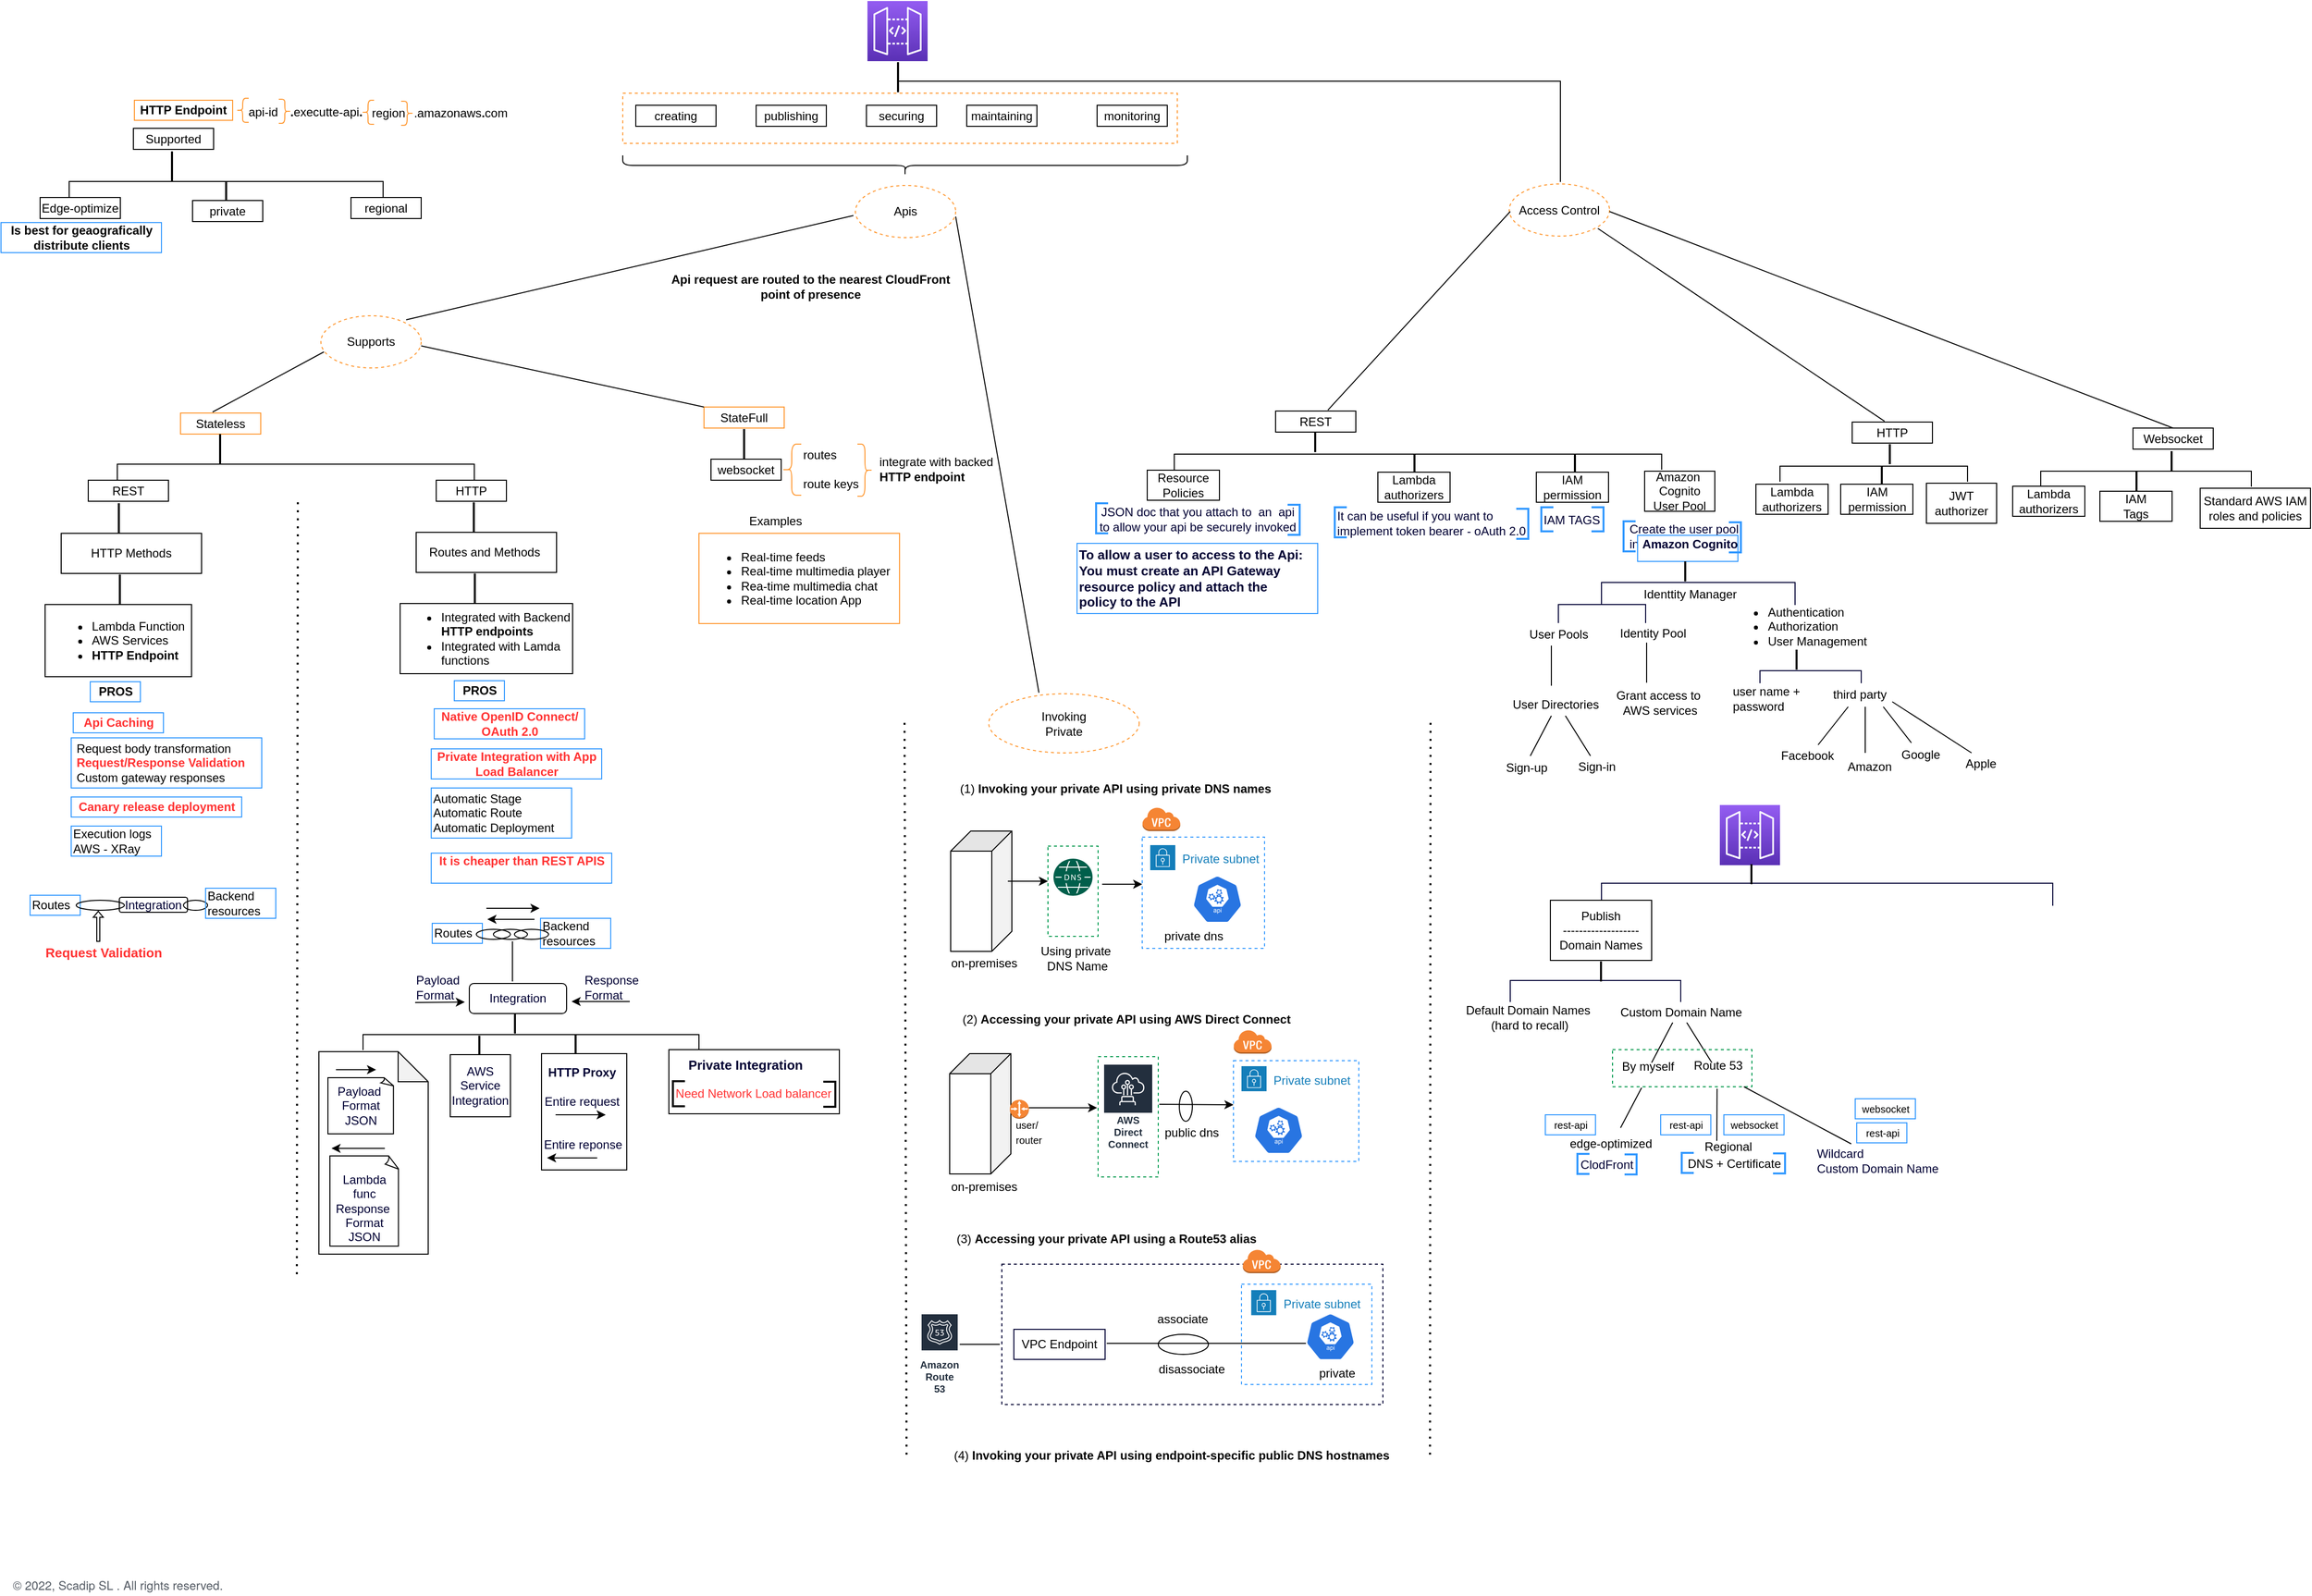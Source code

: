 <mxfile version="19.0.2" type="github">
  <diagram id="rzBOHS2imSivp7Q6g7ge" name="Page-1">
    <mxGraphModel dx="3077" dy="2225" grid="1" gridSize="10" guides="1" tooltips="1" connect="1" arrows="1" fold="1" page="1" pageScale="1" pageWidth="2336" pageHeight="1654" background="none" math="0" shadow="0">
      <root>
        <mxCell id="0" />
        <mxCell id="1" parent="0" />
        <mxCell id="x9ORePDiHqWgyaPsYfJO-122" value="" style="rounded=0;whiteSpace=wrap;html=1;shadow=0;labelBorderColor=none;sketch=0;fontSize=12;strokeColor=#000033;strokeWidth=1;fillColor=none;dashed=1;" vertex="1" parent="1">
          <mxGeometry x="-1317" y="-340" width="380" height="140" as="geometry" />
        </mxCell>
        <mxCell id="x9ORePDiHqWgyaPsYfJO-58" value="" style="group" vertex="1" connectable="0" parent="1">
          <mxGeometry x="-1177" y="-766" width="122" height="111" as="geometry" />
        </mxCell>
        <mxCell id="x9ORePDiHqWgyaPsYfJO-59" value="" style="group" vertex="1" connectable="0" parent="x9ORePDiHqWgyaPsYfJO-58">
          <mxGeometry width="122" height="111" as="geometry" />
        </mxCell>
        <mxCell id="x9ORePDiHqWgyaPsYfJO-56" value="" style="rounded=0;whiteSpace=wrap;html=1;shadow=0;labelBorderColor=none;sketch=0;fontSize=10;strokeColor=#3399FF;strokeWidth=1;fillColor=none;dashed=1;" vertex="1" parent="x9ORePDiHqWgyaPsYfJO-59">
          <mxGeometry width="122" height="111" as="geometry" />
        </mxCell>
        <mxCell id="x9ORePDiHqWgyaPsYfJO-16" value="Private subnet" style="points=[[0,0],[0.25,0],[0.5,0],[0.75,0],[1,0],[1,0.25],[1,0.5],[1,0.75],[1,1],[0.75,1],[0.5,1],[0.25,1],[0,1],[0,0.75],[0,0.5],[0,0.25]];outlineConnect=0;gradientColor=none;html=1;fontSize=12;fontStyle=0;container=0;pointerEvents=0;collapsible=0;recursiveResize=0;shape=mxgraph.aws4.group;grIcon=mxgraph.aws4.group_security_group;grStroke=0;strokeColor=#147EBA;fillColor=none;verticalAlign=top;align=left;spacingLeft=30;fontColor=#147EBA;strokeWidth=3;perimeterSpacing=0;labelBorderColor=none;shadow=0;sketch=0;" vertex="1" parent="x9ORePDiHqWgyaPsYfJO-59">
          <mxGeometry x="8" y="8" width="21" height="25" as="geometry" />
        </mxCell>
        <mxCell id="x9ORePDiHqWgyaPsYfJO-15" value="" style="sketch=0;html=1;dashed=0;whitespace=wrap;fillColor=#2875E2;strokeColor=#ffffff;points=[[0.005,0.63,0],[0.1,0.2,0],[0.9,0.2,0],[0.5,0,0],[0.995,0.63,0],[0.72,0.99,0],[0.5,1,0],[0.28,0.99,0]];shape=mxgraph.kubernetes.icon;prIcon=api" vertex="1" parent="x9ORePDiHqWgyaPsYfJO-59">
          <mxGeometry x="50" y="38" width="50" height="48" as="geometry" />
        </mxCell>
        <mxCell id="x9ORePDiHqWgyaPsYfJO-21" value="private dns" style="text;html=1;align=center;verticalAlign=middle;resizable=0;points=[];autosize=1;strokeColor=none;fillColor=none;" vertex="1" parent="x9ORePDiHqWgyaPsYfJO-59">
          <mxGeometry x="16" y="89" width="70" height="20" as="geometry" />
        </mxCell>
        <mxCell id="x9ORePDiHqWgyaPsYfJO-27" value="" style="rounded=0;whiteSpace=wrap;html=1;fillColor=none;dashed=1;strokeColor=#00994D;" vertex="1" parent="1">
          <mxGeometry x="-1221" y="-547" width="60" height="120" as="geometry" />
        </mxCell>
        <mxCell id="x9ORePDiHqWgyaPsYfJO-10" value="" style="rounded=0;whiteSpace=wrap;html=1;fillColor=none;dashed=1;strokeColor=#00994D;" vertex="1" parent="1">
          <mxGeometry x="-1271" y="-757" width="50" height="90" as="geometry" />
        </mxCell>
        <mxCell id="aaMSTrbnzDPnuoNs1O_9-54" value="" style="rounded=0;whiteSpace=wrap;html=1;fontColor=#000033;fillColor=none;" parent="1" vertex="1">
          <mxGeometry x="-1649" y="-554" width="170" height="64" as="geometry" />
        </mxCell>
        <mxCell id="j9mZeKwOuy3LwzMowdbu-10" value="" style="rounded=0;whiteSpace=wrap;html=1;dashed=1;fillColor=none;strokeColor=#FF9933;" parent="1" vertex="1">
          <mxGeometry x="-1695" y="-1508" width="553" height="50" as="geometry" />
        </mxCell>
        <mxCell id="j9mZeKwOuy3LwzMowdbu-2" value="" style="sketch=0;points=[[0,0,0],[0.25,0,0],[0.5,0,0],[0.75,0,0],[1,0,0],[0,1,0],[0.25,1,0],[0.5,1,0],[0.75,1,0],[1,1,0],[0,0.25,0],[0,0.5,0],[0,0.75,0],[1,0.25,0],[1,0.5,0],[1,0.75,0]];outlineConnect=0;fontColor=#232F3E;gradientColor=#945DF2;gradientDirection=north;fillColor=#5A30B5;strokeColor=#ffffff;dashed=0;verticalLabelPosition=bottom;verticalAlign=top;align=center;html=1;fontSize=12;fontStyle=0;aspect=fixed;shape=mxgraph.aws4.resourceIcon;resIcon=mxgraph.aws4.api_gateway;" parent="1" vertex="1">
          <mxGeometry x="-1451" y="-1600" width="60" height="60" as="geometry" />
        </mxCell>
        <mxCell id="j9mZeKwOuy3LwzMowdbu-3" value="creating" style="rounded=0;whiteSpace=wrap;html=1;" parent="1" vertex="1">
          <mxGeometry x="-1682" y="-1496" width="80" height="21" as="geometry" />
        </mxCell>
        <mxCell id="j9mZeKwOuy3LwzMowdbu-4" value="publishing" style="rounded=0;whiteSpace=wrap;html=1;" parent="1" vertex="1">
          <mxGeometry x="-1562" y="-1496" width="70" height="21" as="geometry" />
        </mxCell>
        <mxCell id="j9mZeKwOuy3LwzMowdbu-5" value="securing" style="rounded=0;whiteSpace=wrap;html=1;" parent="1" vertex="1">
          <mxGeometry x="-1452" y="-1496" width="70" height="21" as="geometry" />
        </mxCell>
        <mxCell id="j9mZeKwOuy3LwzMowdbu-6" value="maintaining" style="rounded=0;whiteSpace=wrap;html=1;" parent="1" vertex="1">
          <mxGeometry x="-1352" y="-1496" width="70" height="21" as="geometry" />
        </mxCell>
        <mxCell id="j9mZeKwOuy3LwzMowdbu-7" value="monitoring" style="rounded=0;whiteSpace=wrap;html=1;" parent="1" vertex="1">
          <mxGeometry x="-1222" y="-1496" width="70" height="21" as="geometry" />
        </mxCell>
        <mxCell id="qNnacVsJ2TZ5Um2_h7-j-1" value="Stateless" style="rounded=0;whiteSpace=wrap;html=1;fillColor=none;strokeColor=#FF9933;" parent="1" vertex="1">
          <mxGeometry x="-2136" y="-1189" width="80" height="21" as="geometry" />
        </mxCell>
        <mxCell id="qNnacVsJ2TZ5Um2_h7-j-7" value="Apis" style="ellipse;whiteSpace=wrap;html=1;dashed=1;strokeColor=#FF9933;fillColor=none;" parent="1" vertex="1">
          <mxGeometry x="-1463" y="-1416" width="100" height="52" as="geometry" />
        </mxCell>
        <mxCell id="qNnacVsJ2TZ5Um2_h7-j-8" value="REST" style="rounded=0;whiteSpace=wrap;html=1;" parent="1" vertex="1">
          <mxGeometry x="-2228" y="-1122" width="80" height="21" as="geometry" />
        </mxCell>
        <mxCell id="qNnacVsJ2TZ5Um2_h7-j-9" value="HTTP" style="rounded=0;whiteSpace=wrap;html=1;" parent="1" vertex="1">
          <mxGeometry x="-1881" y="-1122" width="70" height="21" as="geometry" />
        </mxCell>
        <mxCell id="qNnacVsJ2TZ5Um2_h7-j-10" value="Routes and Methods&amp;nbsp;" style="rounded=0;whiteSpace=wrap;html=1;" parent="1" vertex="1">
          <mxGeometry x="-1901" y="-1070" width="140" height="40" as="geometry" />
        </mxCell>
        <mxCell id="qNnacVsJ2TZ5Um2_h7-j-11" value="&lt;div style=&quot;text-align: left&quot;&gt;&lt;ul&gt;&lt;li&gt;Integrated with Backend &lt;b&gt;HTTP endpoints&lt;/b&gt;&lt;/li&gt;&lt;li&gt;&lt;span&gt;Integrated with Lamda functions&lt;/span&gt;&lt;/li&gt;&lt;/ul&gt;&lt;/div&gt;" style="rounded=0;whiteSpace=wrap;html=1;" parent="1" vertex="1">
          <mxGeometry x="-1917" y="-999" width="172" height="70" as="geometry" />
        </mxCell>
        <mxCell id="qNnacVsJ2TZ5Um2_h7-j-12" value="websocket" style="rounded=0;whiteSpace=wrap;html=1;" parent="1" vertex="1">
          <mxGeometry x="-1607" y="-1143" width="70" height="21" as="geometry" />
        </mxCell>
        <mxCell id="e3F0U84aLfVKptTIg71--1" value="" style="shape=curlyBracket;whiteSpace=wrap;html=1;rounded=1;flipH=1;direction=north;" parent="1" vertex="1">
          <mxGeometry x="-1695" y="-1446" width="563" height="20" as="geometry" />
        </mxCell>
        <mxCell id="e3F0U84aLfVKptTIg71--4" value="Supports" style="ellipse;whiteSpace=wrap;html=1;dashed=1;strokeColor=#FF9933;fillColor=none;" parent="1" vertex="1">
          <mxGeometry x="-1996" y="-1286" width="100" height="52" as="geometry" />
        </mxCell>
        <mxCell id="e3F0U84aLfVKptTIg71--10" value="" style="line;strokeWidth=2;direction=south;html=1;" parent="1" vertex="1">
          <mxGeometry x="-1421" y="-1539" width="1" height="30" as="geometry" />
        </mxCell>
        <mxCell id="e3F0U84aLfVKptTIg71--11" value="StateFull" style="rounded=0;whiteSpace=wrap;html=1;fillColor=none;strokeColor=#FF9933;" parent="1" vertex="1">
          <mxGeometry x="-1614" y="-1195" width="80" height="21" as="geometry" />
        </mxCell>
        <mxCell id="e3F0U84aLfVKptTIg71--12" value="" style="line;strokeWidth=2;direction=south;html=1;" parent="1" vertex="1">
          <mxGeometry x="-2097" y="-1168" width="1" height="30" as="geometry" />
        </mxCell>
        <mxCell id="e3F0U84aLfVKptTIg71--19" value="" style="shape=partialRectangle;whiteSpace=wrap;html=1;bottom=1;right=1;left=1;top=0;fillColor=none;routingCenterX=-0.5;rotation=-180;direction=east;" parent="1" vertex="1">
          <mxGeometry x="-2199" y="-1138" width="356" height="15" as="geometry" />
        </mxCell>
        <mxCell id="e3F0U84aLfVKptTIg71--21" value="" style="line;strokeWidth=2;direction=south;html=1;" parent="1" vertex="1">
          <mxGeometry x="-1844" y="-1100" width="1" height="30" as="geometry" />
        </mxCell>
        <mxCell id="e3F0U84aLfVKptTIg71--22" value="" style="line;strokeWidth=2;direction=south;html=1;" parent="1" vertex="1">
          <mxGeometry x="-1843" y="-1029" width="1" height="30" as="geometry" />
        </mxCell>
        <mxCell id="e3F0U84aLfVKptTIg71--23" value="HTTP Methods" style="rounded=0;whiteSpace=wrap;html=1;" parent="1" vertex="1">
          <mxGeometry x="-2255" y="-1069" width="140" height="40" as="geometry" />
        </mxCell>
        <mxCell id="e3F0U84aLfVKptTIg71--24" value="&lt;div style=&quot;text-align: left&quot;&gt;&lt;ul&gt;&lt;li&gt;Lambda Function&lt;/li&gt;&lt;li&gt;AWS Services&lt;/li&gt;&lt;li&gt;&lt;b&gt;HTTP Endpoint&lt;/b&gt;&lt;/li&gt;&lt;/ul&gt;&lt;/div&gt;" style="rounded=0;whiteSpace=wrap;html=1;" parent="1" vertex="1">
          <mxGeometry x="-2271" y="-998" width="146" height="72" as="geometry" />
        </mxCell>
        <mxCell id="e3F0U84aLfVKptTIg71--25" value="" style="line;strokeWidth=2;direction=south;html=1;" parent="1" vertex="1">
          <mxGeometry x="-2198" y="-1099" width="1" height="30" as="geometry" />
        </mxCell>
        <mxCell id="e3F0U84aLfVKptTIg71--26" value="" style="line;strokeWidth=2;direction=south;html=1;" parent="1" vertex="1">
          <mxGeometry x="-2197" y="-1028" width="1" height="30" as="geometry" />
        </mxCell>
        <mxCell id="RHQa-X3_apYEFBSFGdYx-1" value="" style="endArrow=none;html=1;rounded=0;" parent="1" edge="1">
          <mxGeometry width="50" height="50" relative="1" as="geometry">
            <mxPoint x="-2104" y="-1190" as="sourcePoint" />
            <mxPoint x="-1993" y="-1250" as="targetPoint" />
          </mxGeometry>
        </mxCell>
        <mxCell id="RHQa-X3_apYEFBSFGdYx-2" value="" style="endArrow=none;html=1;rounded=0;entryX=0;entryY=0;entryDx=0;entryDy=0;" parent="1" target="e3F0U84aLfVKptTIg71--11" edge="1">
          <mxGeometry width="50" height="50" relative="1" as="geometry">
            <mxPoint x="-1896" y="-1256" as="sourcePoint" />
            <mxPoint x="-1795" y="-1196" as="targetPoint" />
          </mxGeometry>
        </mxCell>
        <mxCell id="3u_sAwuGoXgxyQlECYIR-2" value="" style="line;strokeWidth=2;direction=south;html=1;" parent="1" vertex="1">
          <mxGeometry x="-1574.5" y="-1173" width="1" height="30" as="geometry" />
        </mxCell>
        <mxCell id="3u_sAwuGoXgxyQlECYIR-4" value="" style="shape=curlyBracket;whiteSpace=wrap;html=1;rounded=1;strokeColor=#FF9933;fillColor=none;" parent="1" vertex="1">
          <mxGeometry x="-1536" y="-1158" width="19" height="51" as="geometry" />
        </mxCell>
        <mxCell id="3u_sAwuGoXgxyQlECYIR-5" value="" style="shape=curlyBracket;whiteSpace=wrap;html=1;rounded=1;strokeColor=#FF9933;fillColor=none;rotation=-180;" parent="1" vertex="1">
          <mxGeometry x="-1461" y="-1158" width="15" height="52" as="geometry" />
        </mxCell>
        <mxCell id="3u_sAwuGoXgxyQlECYIR-6" value="routes&lt;br&gt;&lt;br&gt;route keys" style="text;html=1;align=left;verticalAlign=middle;resizable=0;points=[];autosize=1;strokeColor=none;fillColor=none;" parent="1" vertex="1">
          <mxGeometry x="-1517" y="-1158" width="70" height="50" as="geometry" />
        </mxCell>
        <mxCell id="3u_sAwuGoXgxyQlECYIR-7" value="integrate with backed &lt;br&gt;&lt;b&gt;HTTP endpoint&lt;/b&gt;" style="text;html=1;align=left;verticalAlign=middle;resizable=0;points=[];autosize=1;strokeColor=none;fillColor=none;" parent="1" vertex="1">
          <mxGeometry x="-1441" y="-1148" width="130" height="30" as="geometry" />
        </mxCell>
        <mxCell id="3u_sAwuGoXgxyQlECYIR-10" value="&lt;ul&gt;&lt;li&gt;Real-time feeds&lt;/li&gt;&lt;li&gt;Real-time multimedia player&lt;/li&gt;&lt;li&gt;Rea-time multimedia chat&lt;/li&gt;&lt;li&gt;Real-time location App&lt;/li&gt;&lt;/ul&gt;" style="text;html=1;align=left;verticalAlign=middle;resizable=0;points=[];autosize=1;strokeColor=#FF9933;fillColor=none;" parent="1" vertex="1">
          <mxGeometry x="-1619" y="-1069" width="200" height="90" as="geometry" />
        </mxCell>
        <mxCell id="3u_sAwuGoXgxyQlECYIR-11" value="Examples" style="text;html=1;align=center;verticalAlign=middle;resizable=0;points=[];autosize=1;strokeColor=none;fillColor=none;" parent="1" vertex="1">
          <mxGeometry x="-1578" y="-1091" width="70" height="20" as="geometry" />
        </mxCell>
        <mxCell id="3u_sAwuGoXgxyQlECYIR-12" value="" style="endArrow=none;html=1;rounded=0;" parent="1" edge="1">
          <mxGeometry width="50" height="50" relative="1" as="geometry">
            <mxPoint x="-1911" y="-1282" as="sourcePoint" />
            <mxPoint x="-1465" y="-1386" as="targetPoint" />
          </mxGeometry>
        </mxCell>
        <mxCell id="3u_sAwuGoXgxyQlECYIR-13" value="&lt;b&gt;HTTP Endpoint&lt;/b&gt;" style="rounded=0;whiteSpace=wrap;html=1;fillColor=none;strokeColor=#FF9933;" parent="1" vertex="1">
          <mxGeometry x="-2182" y="-1501" width="98" height="20" as="geometry" />
        </mxCell>
        <mxCell id="3u_sAwuGoXgxyQlECYIR-14" value="Edge-optimize" style="rounded=0;whiteSpace=wrap;html=1;" parent="1" vertex="1">
          <mxGeometry x="-2276" y="-1404" width="80" height="21" as="geometry" />
        </mxCell>
        <mxCell id="3u_sAwuGoXgxyQlECYIR-15" value="regional" style="rounded=0;whiteSpace=wrap;html=1;" parent="1" vertex="1">
          <mxGeometry x="-1966" y="-1404" width="70" height="21" as="geometry" />
        </mxCell>
        <mxCell id="3u_sAwuGoXgxyQlECYIR-16" value="" style="line;strokeWidth=2;direction=south;html=1;" parent="1" vertex="1">
          <mxGeometry x="-2145" y="-1450" width="1" height="30" as="geometry" />
        </mxCell>
        <mxCell id="3u_sAwuGoXgxyQlECYIR-17" value="" style="shape=partialRectangle;whiteSpace=wrap;html=1;bottom=1;right=1;left=1;top=0;fillColor=none;routingCenterX=-0.5;rotation=-180;direction=east;" parent="1" vertex="1">
          <mxGeometry x="-2247" y="-1420" width="313" height="15" as="geometry" />
        </mxCell>
        <mxCell id="3u_sAwuGoXgxyQlECYIR-18" value="Supported" style="rounded=0;whiteSpace=wrap;html=1;" parent="1" vertex="1">
          <mxGeometry x="-2183" y="-1473" width="80" height="21" as="geometry" />
        </mxCell>
        <mxCell id="3u_sAwuGoXgxyQlECYIR-19" value="" style="line;strokeWidth=2;direction=south;html=1;" parent="1" vertex="1">
          <mxGeometry x="-2100.5" y="-1420" width="20" height="19" as="geometry" />
        </mxCell>
        <mxCell id="3u_sAwuGoXgxyQlECYIR-20" value="private" style="rounded=0;whiteSpace=wrap;html=1;" parent="1" vertex="1">
          <mxGeometry x="-2124" y="-1401" width="70" height="21" as="geometry" />
        </mxCell>
        <mxCell id="3u_sAwuGoXgxyQlECYIR-23" value="" style="shape=curlyBracket;whiteSpace=wrap;html=1;rounded=1;strokeColor=#FF9933;fillColor=none;" parent="1" vertex="1">
          <mxGeometry x="-2080" y="-1503" width="12" height="24" as="geometry" />
        </mxCell>
        <mxCell id="3u_sAwuGoXgxyQlECYIR-24" value="" style="shape=curlyBracket;whiteSpace=wrap;html=1;rounded=1;strokeColor=#FF9933;fillColor=none;direction=west;" parent="1" vertex="1">
          <mxGeometry x="-2038" y="-1502" width="12" height="24" as="geometry" />
        </mxCell>
        <mxCell id="3u_sAwuGoXgxyQlECYIR-25" value="api-id" style="text;html=1;align=center;verticalAlign=middle;resizable=0;points=[];autosize=1;strokeColor=none;fillColor=none;" parent="1" vertex="1">
          <mxGeometry x="-2074" y="-1499" width="40" height="20" as="geometry" />
        </mxCell>
        <mxCell id="3u_sAwuGoXgxyQlECYIR-27" value="" style="shape=curlyBracket;whiteSpace=wrap;html=1;rounded=1;strokeColor=#FF9933;fillColor=none;" parent="1" vertex="1">
          <mxGeometry x="-1955" y="-1501" width="12" height="24" as="geometry" />
        </mxCell>
        <mxCell id="3u_sAwuGoXgxyQlECYIR-28" value="" style="shape=curlyBracket;whiteSpace=wrap;html=1;rounded=1;strokeColor=#FF9933;fillColor=none;direction=west;" parent="1" vertex="1">
          <mxGeometry x="-1916" y="-1500" width="12" height="24" as="geometry" />
        </mxCell>
        <mxCell id="3u_sAwuGoXgxyQlECYIR-29" value="region" style="text;html=1;align=center;verticalAlign=middle;resizable=0;points=[];autosize=1;strokeColor=none;fillColor=none;" parent="1" vertex="1">
          <mxGeometry x="-1954" y="-1498" width="50" height="20" as="geometry" />
        </mxCell>
        <mxCell id="3u_sAwuGoXgxyQlECYIR-30" value="&lt;b&gt;.&lt;/b&gt;executte-api&lt;b&gt;.&lt;/b&gt;" style="text;html=1;align=center;verticalAlign=middle;resizable=0;points=[];autosize=1;strokeColor=none;fillColor=none;" parent="1" vertex="1">
          <mxGeometry x="-2036" y="-1499" width="90" height="20" as="geometry" />
        </mxCell>
        <mxCell id="3u_sAwuGoXgxyQlECYIR-31" value=".amazonaws&lt;b&gt;.&lt;/b&gt;com" style="text;html=1;align=center;verticalAlign=middle;resizable=0;points=[];autosize=1;strokeColor=none;fillColor=none;" parent="1" vertex="1">
          <mxGeometry x="-1912" y="-1498" width="110" height="20" as="geometry" />
        </mxCell>
        <mxCell id="3u_sAwuGoXgxyQlECYIR-33" value="&lt;b&gt;Is best for geaografically&lt;br&gt;distribute clients&lt;/b&gt;" style="text;html=1;align=center;verticalAlign=middle;resizable=0;points=[];autosize=1;strokeColor=#3399FF;fillColor=none;flipV=1;flipH=1;" parent="1" vertex="1">
          <mxGeometry x="-2315" y="-1379" width="160" height="30" as="geometry" />
        </mxCell>
        <mxCell id="3u_sAwuGoXgxyQlECYIR-34" value="Api request are routed to the nearest CloudFront &lt;br&gt;point of presence" style="text;html=1;align=center;verticalAlign=middle;resizable=0;points=[];autosize=1;strokeColor=none;fillColor=none;fontStyle=1" parent="1" vertex="1">
          <mxGeometry x="-1653" y="-1330" width="290" height="30" as="geometry" />
        </mxCell>
        <mxCell id="3u_sAwuGoXgxyQlECYIR-35" value="&lt;b&gt;PROS&lt;/b&gt;" style="text;html=1;align=center;verticalAlign=middle;resizable=0;points=[];autosize=1;strokeColor=#3399FF;fillColor=none;flipV=1;flipH=1;" parent="1" vertex="1">
          <mxGeometry x="-2226" y="-921" width="50" height="20" as="geometry" />
        </mxCell>
        <mxCell id="3u_sAwuGoXgxyQlECYIR-36" value="&lt;b&gt;PROS&lt;/b&gt;" style="text;html=1;align=center;verticalAlign=middle;resizable=0;points=[];autosize=1;strokeColor=#3399FF;fillColor=none;flipV=1;flipH=1;" parent="1" vertex="1">
          <mxGeometry x="-1863" y="-922" width="50" height="20" as="geometry" />
        </mxCell>
        <mxCell id="3u_sAwuGoXgxyQlECYIR-37" value="&lt;font color=&quot;#ff3333&quot;&gt;&lt;b&gt;Api Caching&lt;/b&gt;&lt;/font&gt;" style="text;html=1;align=center;verticalAlign=middle;resizable=0;points=[];autosize=1;strokeColor=#3399FF;fillColor=none;" parent="1" vertex="1">
          <mxGeometry x="-2243" y="-890" width="90" height="20" as="geometry" />
        </mxCell>
        <mxCell id="3u_sAwuGoXgxyQlECYIR-38" value="&lt;span style=&quot;background-color: initial;&quot;&gt;&amp;nbsp;Request body transformation&lt;/span&gt;&lt;br&gt;&lt;span style=&quot;background-color: initial;&quot;&gt;&amp;nbsp;&lt;font color=&quot;#ff3333&quot;&gt;&lt;b&gt;Request/Response Validation&lt;/b&gt;&lt;/font&gt;&lt;/span&gt;&lt;br&gt;&lt;span style=&quot;background-color: initial;&quot;&gt;&amp;nbsp;Custom gateway responses&amp;nbsp;&lt;/span&gt;" style="text;html=1;align=left;verticalAlign=middle;resizable=0;points=[];autosize=1;strokeColor=#3399FF;fillColor=none;" parent="1" vertex="1">
          <mxGeometry x="-2245" y="-865" width="190" height="50" as="geometry" />
        </mxCell>
        <mxCell id="3u_sAwuGoXgxyQlECYIR-39" value="&lt;font color=&quot;#ff3333&quot;&gt;&lt;b&gt;Canary release deployment&lt;/b&gt;&lt;/font&gt;" style="text;html=1;align=center;verticalAlign=middle;resizable=0;points=[];autosize=1;strokeColor=#3399FF;fillColor=none;" parent="1" vertex="1">
          <mxGeometry x="-2245" y="-806" width="170" height="20" as="geometry" />
        </mxCell>
        <mxCell id="3u_sAwuGoXgxyQlECYIR-40" value="Execution logs&lt;br&gt;AWS - XRay" style="text;html=1;align=left;verticalAlign=middle;resizable=0;points=[];autosize=1;strokeColor=#3399FF;fillColor=none;" parent="1" vertex="1">
          <mxGeometry x="-2245" y="-777" width="90" height="30" as="geometry" />
        </mxCell>
        <mxCell id="3u_sAwuGoXgxyQlECYIR-41" value="&lt;b&gt;&lt;font color=&quot;#ff3333&quot;&gt;Native OpenID Connect/ &lt;br&gt;OAuth 2.0&lt;/font&gt;&lt;/b&gt;" style="text;html=1;align=center;verticalAlign=middle;resizable=0;points=[];autosize=1;strokeColor=#3399FF;fillColor=none;" parent="1" vertex="1">
          <mxGeometry x="-1883" y="-894" width="150" height="30" as="geometry" />
        </mxCell>
        <mxCell id="3u_sAwuGoXgxyQlECYIR-42" value="&lt;font color=&quot;#ff3333&quot;&gt;&lt;b&gt;Private Integration with App &lt;br&gt;Load Balancer&lt;/b&gt;&lt;/font&gt;" style="text;html=1;align=center;verticalAlign=middle;resizable=0;points=[];autosize=1;strokeColor=#3399FF;fillColor=none;" parent="1" vertex="1">
          <mxGeometry x="-1886" y="-854" width="170" height="30" as="geometry" />
        </mxCell>
        <mxCell id="3u_sAwuGoXgxyQlECYIR-43" value="Automatic Stage&lt;br&gt;Automatic Route&lt;br&gt;Automatic Deployment" style="text;html=1;align=left;verticalAlign=middle;resizable=0;points=[];autosize=1;strokeColor=#3399FF;fillColor=none;" parent="1" vertex="1">
          <mxGeometry x="-1886" y="-815" width="140" height="50" as="geometry" />
        </mxCell>
        <mxCell id="aaMSTrbnzDPnuoNs1O_9-1" value="&lt;font color=&quot;#ff3333&quot;&gt;&lt;b&gt;It is cheaper than REST APIS&lt;br&gt;&lt;br&gt;&lt;/b&gt;&lt;/font&gt;" style="text;html=1;align=center;verticalAlign=middle;resizable=0;points=[];autosize=1;strokeColor=#3399FF;fillColor=none;" parent="1" vertex="1">
          <mxGeometry x="-1886" y="-750" width="180" height="30" as="geometry" />
        </mxCell>
        <mxCell id="aaMSTrbnzDPnuoNs1O_9-2" value="" style="endArrow=none;dashed=1;html=1;dashPattern=1 3;strokeWidth=2;rounded=0;fontColor=#FF3333;" parent="1" edge="1">
          <mxGeometry width="50" height="50" relative="1" as="geometry">
            <mxPoint x="-2020" y="-330" as="sourcePoint" />
            <mxPoint x="-2019" y="-1100" as="targetPoint" />
          </mxGeometry>
        </mxCell>
        <mxCell id="aaMSTrbnzDPnuoNs1O_9-4" value="Routes" style="text;html=1;align=left;verticalAlign=middle;resizable=0;points=[];autosize=1;strokeColor=#3399FF;fillColor=none;" parent="1" vertex="1">
          <mxGeometry x="-1885" y="-680" width="50" height="20" as="geometry" />
        </mxCell>
        <mxCell id="aaMSTrbnzDPnuoNs1O_9-6" value="Backend&lt;br&gt;resources" style="text;html=1;align=left;verticalAlign=middle;resizable=0;points=[];autosize=1;strokeColor=#3399FF;fillColor=none;" parent="1" vertex="1">
          <mxGeometry x="-1777" y="-685" width="70" height="30" as="geometry" />
        </mxCell>
        <mxCell id="aaMSTrbnzDPnuoNs1O_9-7" value="" style="ellipse;whiteSpace=wrap;html=1;fontColor=#FF3333;fillColor=none;" parent="1" vertex="1">
          <mxGeometry x="-1841" y="-674" width="34" height="10" as="geometry" />
        </mxCell>
        <mxCell id="aaMSTrbnzDPnuoNs1O_9-9" value="" style="ellipse;whiteSpace=wrap;html=1;fontColor=#FF3333;fillColor=none;" parent="1" vertex="1">
          <mxGeometry x="-1803" y="-674" width="34" height="10" as="geometry" />
        </mxCell>
        <mxCell id="aaMSTrbnzDPnuoNs1O_9-11" value="" style="ellipse;whiteSpace=wrap;html=1;fontColor=#FF3333;fillColor=none;" parent="1" vertex="1">
          <mxGeometry x="-1824" y="-674" width="34" height="10" as="geometry" />
        </mxCell>
        <mxCell id="aaMSTrbnzDPnuoNs1O_9-12" value="Integration" style="rounded=1;whiteSpace=wrap;html=1;fontColor=#000033;fillColor=none;" parent="1" vertex="1">
          <mxGeometry x="-1848" y="-620" width="97" height="30" as="geometry" />
        </mxCell>
        <mxCell id="aaMSTrbnzDPnuoNs1O_9-13" value="" style="endArrow=classic;html=1;rounded=0;fontColor=#000033;" parent="1" edge="1">
          <mxGeometry width="50" height="50" relative="1" as="geometry">
            <mxPoint x="-1902" y="-601" as="sourcePoint" />
            <mxPoint x="-1852.5" y="-601.5" as="targetPoint" />
          </mxGeometry>
        </mxCell>
        <mxCell id="aaMSTrbnzDPnuoNs1O_9-14" value="" style="endArrow=classic;html=1;rounded=0;fontColor=#000033;" parent="1" edge="1">
          <mxGeometry width="50" height="50" relative="1" as="geometry">
            <mxPoint x="-1688" y="-602" as="sourcePoint" />
            <mxPoint x="-1746" y="-602" as="targetPoint" />
          </mxGeometry>
        </mxCell>
        <mxCell id="aaMSTrbnzDPnuoNs1O_9-15" value="" style="endArrow=classic;html=1;rounded=0;fontColor=#000033;" parent="1" edge="1">
          <mxGeometry width="50" height="50" relative="1" as="geometry">
            <mxPoint x="-1831" y="-695" as="sourcePoint" />
            <mxPoint x="-1778" y="-695" as="targetPoint" />
          </mxGeometry>
        </mxCell>
        <mxCell id="aaMSTrbnzDPnuoNs1O_9-16" value="" style="endArrow=classic;html=1;rounded=0;fontColor=#000033;" parent="1" edge="1">
          <mxGeometry width="50" height="50" relative="1" as="geometry">
            <mxPoint x="-1783" y="-684" as="sourcePoint" />
            <mxPoint x="-1830" y="-684" as="targetPoint" />
          </mxGeometry>
        </mxCell>
        <mxCell id="aaMSTrbnzDPnuoNs1O_9-17" value="" style="endArrow=none;html=1;rounded=0;fontColor=#000033;" parent="1" edge="1">
          <mxGeometry width="50" height="50" relative="1" as="geometry">
            <mxPoint x="-1805" y="-622" as="sourcePoint" />
            <mxPoint x="-1805" y="-662" as="targetPoint" />
          </mxGeometry>
        </mxCell>
        <mxCell id="aaMSTrbnzDPnuoNs1O_9-18" value="" style="shape=partialRectangle;whiteSpace=wrap;html=1;bottom=1;right=1;left=1;top=0;fillColor=none;routingCenterX=-0.5;rotation=-180;direction=east;" parent="1" vertex="1">
          <mxGeometry x="-1954" y="-569" width="335" height="15" as="geometry" />
        </mxCell>
        <mxCell id="aaMSTrbnzDPnuoNs1O_9-19" value="" style="line;strokeWidth=2;direction=south;html=1;" parent="1" vertex="1">
          <mxGeometry x="-1803" y="-590" width="1" height="20" as="geometry" />
        </mxCell>
        <mxCell id="aaMSTrbnzDPnuoNs1O_9-28" value="Payload&amp;nbsp;&lt;br&gt;Format" style="text;html=1;align=left;verticalAlign=middle;resizable=0;points=[];autosize=1;strokeColor=none;fillColor=none;fontColor=#000033;" parent="1" vertex="1">
          <mxGeometry x="-1903" y="-631" width="60" height="30" as="geometry" />
        </mxCell>
        <mxCell id="aaMSTrbnzDPnuoNs1O_9-29" value="Response&amp;nbsp;&lt;br&gt;Format" style="text;html=1;align=left;verticalAlign=middle;resizable=0;points=[];autosize=1;strokeColor=none;fillColor=none;fontColor=#000033;" parent="1" vertex="1">
          <mxGeometry x="-1735" y="-631" width="70" height="30" as="geometry" />
        </mxCell>
        <mxCell id="aaMSTrbnzDPnuoNs1O_9-36" value="" style="line;strokeWidth=2;direction=south;html=1;" parent="1" vertex="1">
          <mxGeometry x="-1848" y="-568" width="20" height="19" as="geometry" />
        </mxCell>
        <mxCell id="aaMSTrbnzDPnuoNs1O_9-38" value="AWS Service Integration" style="rounded=0;whiteSpace=wrap;html=1;fontColor=#000033;fillColor=none;" parent="1" vertex="1">
          <mxGeometry x="-1867" y="-549" width="60" height="62" as="geometry" />
        </mxCell>
        <mxCell id="aaMSTrbnzDPnuoNs1O_9-40" value="" style="line;strokeWidth=2;direction=south;html=1;" parent="1" vertex="1">
          <mxGeometry x="-1752" y="-569" width="20" height="19" as="geometry" />
        </mxCell>
        <mxCell id="aaMSTrbnzDPnuoNs1O_9-48" value="" style="group" parent="1" vertex="1" connectable="0">
          <mxGeometry x="-1781" y="-550" width="91" height="116" as="geometry" />
        </mxCell>
        <mxCell id="aaMSTrbnzDPnuoNs1O_9-41" value="" style="rounded=0;whiteSpace=wrap;html=1;fontColor=#000033;fillColor=none;" parent="aaMSTrbnzDPnuoNs1O_9-48" vertex="1">
          <mxGeometry x="5" width="85" height="116" as="geometry" />
        </mxCell>
        <mxCell id="aaMSTrbnzDPnuoNs1O_9-46" value="Entire reponse" style="text;html=1;align=center;verticalAlign=middle;resizable=0;points=[];autosize=1;strokeColor=none;fillColor=none;fontColor=#000033;" parent="aaMSTrbnzDPnuoNs1O_9-48" vertex="1">
          <mxGeometry x="1" y="81" width="90" height="20" as="geometry" />
        </mxCell>
        <mxCell id="aaMSTrbnzDPnuoNs1O_9-43" value="" style="endArrow=classic;html=1;rounded=0;fontColor=#000033;" parent="aaMSTrbnzDPnuoNs1O_9-48" edge="1">
          <mxGeometry width="50" height="50" relative="1" as="geometry">
            <mxPoint x="60.5" y="104" as="sourcePoint" />
            <mxPoint x="10.5" y="104" as="targetPoint" />
          </mxGeometry>
        </mxCell>
        <mxCell id="aaMSTrbnzDPnuoNs1O_9-44" value="" style="endArrow=classic;html=1;rounded=0;fontColor=#000033;" parent="aaMSTrbnzDPnuoNs1O_9-48" edge="1">
          <mxGeometry width="50" height="50" relative="1" as="geometry">
            <mxPoint x="19" y="61" as="sourcePoint" />
            <mxPoint x="69" y="61" as="targetPoint" />
          </mxGeometry>
        </mxCell>
        <mxCell id="aaMSTrbnzDPnuoNs1O_9-45" value="Entire request" style="text;html=1;align=center;verticalAlign=middle;resizable=0;points=[];autosize=1;strokeColor=none;fillColor=none;fontColor=#000033;" parent="aaMSTrbnzDPnuoNs1O_9-48" vertex="1">
          <mxGeometry y="38" width="90" height="20" as="geometry" />
        </mxCell>
        <mxCell id="aaMSTrbnzDPnuoNs1O_9-47" value="&lt;b&gt;HTTP Proxy&lt;/b&gt;" style="text;html=1;align=center;verticalAlign=middle;resizable=0;points=[];autosize=1;strokeColor=none;fillColor=none;fontColor=#000033;" parent="aaMSTrbnzDPnuoNs1O_9-48" vertex="1">
          <mxGeometry x="5" y="9" width="80" height="20" as="geometry" />
        </mxCell>
        <mxCell id="aaMSTrbnzDPnuoNs1O_9-51" value="" style="strokeWidth=2;html=1;shape=mxgraph.flowchart.annotation_1;align=left;pointerEvents=1;fontColor=#000033;fillColor=none;" parent="1" vertex="1">
          <mxGeometry x="-1645" y="-522.5" width="12" height="25" as="geometry" />
        </mxCell>
        <mxCell id="aaMSTrbnzDPnuoNs1O_9-52" value="&lt;span style=&quot;&quot;&gt;&lt;font color=&quot;#ff3333&quot;&gt;Need Network Load balancer&lt;/font&gt;&lt;/span&gt;" style="text;html=1;align=center;verticalAlign=middle;resizable=0;points=[];autosize=1;strokeColor=none;fillColor=none;fontColor=#000033;" parent="1" vertex="1">
          <mxGeometry x="-1650" y="-520" width="170" height="20" as="geometry" />
        </mxCell>
        <mxCell id="aaMSTrbnzDPnuoNs1O_9-53" value="&lt;font style=&quot;font-size: 13px;&quot;&gt;&lt;b&gt;Private Integration&lt;/b&gt;&lt;/font&gt;" style="text;html=1;align=center;verticalAlign=middle;resizable=0;points=[];autosize=1;strokeColor=none;fillColor=none;fontColor=#000033;" parent="1" vertex="1">
          <mxGeometry x="-1638" y="-549" width="130" height="20" as="geometry" />
        </mxCell>
        <mxCell id="aaMSTrbnzDPnuoNs1O_9-56" value="" style="strokeWidth=2;html=1;shape=mxgraph.flowchart.annotation_1;align=left;pointerEvents=1;fontColor=#000033;fillColor=none;direction=west;" parent="1" vertex="1">
          <mxGeometry x="-1495" y="-522" width="12" height="25" as="geometry" />
        </mxCell>
        <mxCell id="aaMSTrbnzDPnuoNs1O_9-58" value="" style="group" parent="1" vertex="1" connectable="0">
          <mxGeometry x="-1998" y="-552" width="109" height="202" as="geometry" />
        </mxCell>
        <mxCell id="aaMSTrbnzDPnuoNs1O_9-20" value="" style="shape=note;whiteSpace=wrap;html=1;backgroundOutline=1;darkOpacity=0.05;fontColor=#000033;fillColor=none;" parent="aaMSTrbnzDPnuoNs1O_9-58" vertex="1">
          <mxGeometry width="109" height="202" as="geometry" />
        </mxCell>
        <mxCell id="aaMSTrbnzDPnuoNs1O_9-31" value="&lt;br&gt;&lt;span style=&quot;text-align: left;&quot;&gt;Lambda func&lt;/span&gt;&lt;br style=&quot;text-align: left;&quot;&gt;&lt;span style=&quot;text-align: left;&quot;&gt;Response&amp;nbsp;&lt;/span&gt;&lt;br style=&quot;text-align: left;&quot;&gt;&lt;span style=&quot;text-align: left;&quot;&gt;Format&lt;/span&gt;&lt;br&gt;JSON" style="whiteSpace=wrap;html=1;shape=mxgraph.basic.document;fontColor=#000033;fillColor=none;" parent="aaMSTrbnzDPnuoNs1O_9-58" vertex="1">
          <mxGeometry x="11" y="104" width="69" height="90" as="geometry" />
        </mxCell>
        <mxCell id="aaMSTrbnzDPnuoNs1O_9-24" value="" style="endArrow=classic;html=1;rounded=0;fontColor=#000033;" parent="aaMSTrbnzDPnuoNs1O_9-58" edge="1">
          <mxGeometry width="50" height="50" relative="1" as="geometry">
            <mxPoint x="65.75" y="96.493" as="sourcePoint" />
            <mxPoint x="12.583" y="96.493" as="targetPoint" />
          </mxGeometry>
        </mxCell>
        <mxCell id="aaMSTrbnzDPnuoNs1O_9-32" value="&lt;span style=&quot;text-align: left;&quot;&gt;Payload&amp;nbsp;&lt;/span&gt;&lt;br style=&quot;text-align: left;&quot;&gt;&lt;span style=&quot;text-align: left;&quot;&gt;Format&lt;/span&gt;&lt;br&gt;JSON" style="whiteSpace=wrap;html=1;shape=mxgraph.basic.document;fontColor=#000033;fillColor=none;" parent="aaMSTrbnzDPnuoNs1O_9-58" vertex="1">
          <mxGeometry x="9" y="26" width="66" height="56" as="geometry" />
        </mxCell>
        <mxCell id="aaMSTrbnzDPnuoNs1O_9-35" value="" style="endArrow=classic;html=1;rounded=0;fontColor=#000033;" parent="aaMSTrbnzDPnuoNs1O_9-58" edge="1">
          <mxGeometry width="50" height="50" relative="1" as="geometry">
            <mxPoint x="17" y="18" as="sourcePoint" />
            <mxPoint x="57" y="18" as="targetPoint" />
          </mxGeometry>
        </mxCell>
        <mxCell id="aaMSTrbnzDPnuoNs1O_9-59" value="Routes" style="text;html=1;align=left;verticalAlign=middle;resizable=0;points=[];autosize=1;strokeColor=#3399FF;fillColor=none;" parent="1" vertex="1">
          <mxGeometry x="-2286" y="-708" width="50" height="20" as="geometry" />
        </mxCell>
        <mxCell id="aaMSTrbnzDPnuoNs1O_9-60" value="" style="ellipse;whiteSpace=wrap;html=1;fontColor=#FF3333;fillColor=none;" parent="1" vertex="1">
          <mxGeometry x="-2240" y="-703" width="48" height="10" as="geometry" />
        </mxCell>
        <mxCell id="aaMSTrbnzDPnuoNs1O_9-62" value="" style="ellipse;whiteSpace=wrap;html=1;fontColor=#FF3333;fillColor=none;" parent="1" vertex="1">
          <mxGeometry x="-2133" y="-703" width="24" height="10" as="geometry" />
        </mxCell>
        <mxCell id="aaMSTrbnzDPnuoNs1O_9-63" value="Backend&lt;br&gt;resources" style="text;html=1;align=left;verticalAlign=middle;resizable=0;points=[];autosize=1;strokeColor=#3399FF;fillColor=none;" parent="1" vertex="1">
          <mxGeometry x="-2111" y="-715" width="70" height="30" as="geometry" />
        </mxCell>
        <mxCell id="aaMSTrbnzDPnuoNs1O_9-66" value="Integration" style="rounded=1;whiteSpace=wrap;html=1;fontColor=#000033;fillColor=none;" parent="1" vertex="1">
          <mxGeometry x="-2197" y="-706" width="68" height="15" as="geometry" />
        </mxCell>
        <mxCell id="aaMSTrbnzDPnuoNs1O_9-70" value="" style="shape=singleArrow;direction=north;whiteSpace=wrap;html=1;fontSize=13;fontColor=#FF3333;fillColor=none;" parent="1" vertex="1">
          <mxGeometry x="-2223" y="-692" width="10" height="30" as="geometry" />
        </mxCell>
        <mxCell id="aaMSTrbnzDPnuoNs1O_9-71" value="&lt;b&gt;Request Validation&lt;/b&gt;" style="text;html=1;align=center;verticalAlign=middle;resizable=0;points=[];autosize=1;strokeColor=none;fillColor=none;fontSize=13;fontColor=#FF3333;" parent="1" vertex="1">
          <mxGeometry x="-2278" y="-661" width="130" height="20" as="geometry" />
        </mxCell>
        <mxCell id="aaMSTrbnzDPnuoNs1O_9-72" value="" style="shape=partialRectangle;whiteSpace=wrap;html=1;top=0;left=0;fillColor=none;fontSize=13;fontColor=#FF3333;direction=north;" parent="1" vertex="1">
          <mxGeometry x="-1420" y="-1520" width="660" height="100" as="geometry" />
        </mxCell>
        <mxCell id="aaMSTrbnzDPnuoNs1O_9-74" value="Access Control" style="ellipse;whiteSpace=wrap;html=1;dashed=1;strokeColor=#FF9933;fillColor=none;" parent="1" vertex="1">
          <mxGeometry x="-811" y="-1417.5" width="100" height="52" as="geometry" />
        </mxCell>
        <mxCell id="aaMSTrbnzDPnuoNs1O_9-75" value="" style="endArrow=none;html=1;rounded=0;exitX=0.652;exitY=-0.043;exitDx=0;exitDy=0;exitPerimeter=0;" parent="1" edge="1" source="aaMSTrbnzDPnuoNs1O_9-76">
          <mxGeometry width="50" height="50" relative="1" as="geometry">
            <mxPoint x="-1060" y="-1220" as="sourcePoint" />
            <mxPoint x="-810" y="-1390" as="targetPoint" />
          </mxGeometry>
        </mxCell>
        <mxCell id="aaMSTrbnzDPnuoNs1O_9-76" value="REST" style="rounded=0;whiteSpace=wrap;html=1;" parent="1" vertex="1">
          <mxGeometry x="-1044" y="-1191" width="80" height="21" as="geometry" />
        </mxCell>
        <mxCell id="aaMSTrbnzDPnuoNs1O_9-77" value="Resource Policies" style="rounded=0;whiteSpace=wrap;html=1;" parent="1" vertex="1">
          <mxGeometry x="-1172" y="-1132" width="72" height="30" as="geometry" />
        </mxCell>
        <mxCell id="aaMSTrbnzDPnuoNs1O_9-79" value="" style="shape=partialRectangle;whiteSpace=wrap;html=1;bottom=1;right=1;left=1;top=0;fillColor=none;routingCenterX=-0.5;rotation=-180;direction=east;" parent="1" vertex="1">
          <mxGeometry x="-1145" y="-1148" width="486" height="15" as="geometry" />
        </mxCell>
        <mxCell id="aaMSTrbnzDPnuoNs1O_9-81" value="" style="line;strokeWidth=2;direction=south;html=1;" parent="1" vertex="1">
          <mxGeometry x="-1005" y="-1170" width="1" height="20" as="geometry" />
        </mxCell>
        <mxCell id="aaMSTrbnzDPnuoNs1O_9-83" value="" style="line;strokeWidth=2;direction=south;html=1;" parent="1" vertex="1">
          <mxGeometry x="-926" y="-1148" width="41" height="18" as="geometry" />
        </mxCell>
        <mxCell id="aaMSTrbnzDPnuoNs1O_9-84" value="&lt;span style=&quot;&quot;&gt;JSON doc that you attach to&amp;nbsp; an&amp;nbsp; api&lt;br&gt;to allow your api be securely invoked&lt;br&gt;&lt;/span&gt;" style="text;html=1;align=center;verticalAlign=middle;resizable=0;points=[];autosize=1;strokeColor=none;fillColor=none;fontColor=#000033;" parent="1" vertex="1">
          <mxGeometry x="-1227" y="-1098" width="210" height="30" as="geometry" />
        </mxCell>
        <mxCell id="aaMSTrbnzDPnuoNs1O_9-85" value="" style="strokeWidth=2;html=1;shape=mxgraph.flowchart.annotation_1;align=left;pointerEvents=1;fontColor=#000033;fillColor=none;strokeColor=#3399FF;" parent="1" vertex="1">
          <mxGeometry x="-1223" y="-1099" width="12" height="30" as="geometry" />
        </mxCell>
        <mxCell id="aaMSTrbnzDPnuoNs1O_9-86" value="" style="strokeWidth=2;html=1;shape=mxgraph.flowchart.annotation_1;align=left;pointerEvents=1;fontColor=#000033;fillColor=none;direction=west;strokeColor=#3399FF;" parent="1" vertex="1">
          <mxGeometry x="-1032" y="-1097.5" width="12" height="30" as="geometry" />
        </mxCell>
        <mxCell id="aaMSTrbnzDPnuoNs1O_9-87" value="Lambda authorizers" style="rounded=0;whiteSpace=wrap;html=1;" parent="1" vertex="1">
          <mxGeometry x="-942" y="-1130" width="72" height="30" as="geometry" />
        </mxCell>
        <mxCell id="aaMSTrbnzDPnuoNs1O_9-88" value="&lt;div style=&quot;text-align: left;&quot;&gt;&lt;span style=&quot;background-color: initial;&quot;&gt;It can be useful if you want to&amp;nbsp;&lt;/span&gt;&lt;/div&gt;&lt;div style=&quot;text-align: left;&quot;&gt;&lt;span style=&quot;background-color: initial;&quot;&gt;implement token bearer - oAuth 2.0&lt;/span&gt;&lt;/div&gt;" style="text;html=1;align=center;verticalAlign=middle;resizable=0;points=[];autosize=1;strokeColor=none;fillColor=none;fontColor=#000033;" parent="1" vertex="1">
          <mxGeometry x="-989" y="-1094" width="200" height="30" as="geometry" />
        </mxCell>
        <mxCell id="aaMSTrbnzDPnuoNs1O_9-89" value="" style="strokeWidth=2;html=1;shape=mxgraph.flowchart.annotation_1;align=left;pointerEvents=1;fontColor=#000033;fillColor=none;strokeColor=#3399FF;" parent="1" vertex="1">
          <mxGeometry x="-985" y="-1095" width="12" height="30" as="geometry" />
        </mxCell>
        <mxCell id="aaMSTrbnzDPnuoNs1O_9-90" value="" style="strokeWidth=2;html=1;shape=mxgraph.flowchart.annotation_1;align=left;pointerEvents=1;fontColor=#000033;fillColor=none;direction=west;strokeColor=#3399FF;" parent="1" vertex="1">
          <mxGeometry x="-804" y="-1093.5" width="12" height="30" as="geometry" />
        </mxCell>
        <mxCell id="aaMSTrbnzDPnuoNs1O_9-91" value="" style="line;strokeWidth=2;direction=south;html=1;" parent="1" vertex="1">
          <mxGeometry x="-766" y="-1148" width="41" height="18" as="geometry" />
        </mxCell>
        <mxCell id="aaMSTrbnzDPnuoNs1O_9-92" value="IAM&lt;br&gt;permission" style="rounded=0;whiteSpace=wrap;html=1;align=center;" parent="1" vertex="1">
          <mxGeometry x="-784" y="-1130" width="72" height="30" as="geometry" />
        </mxCell>
        <mxCell id="aaMSTrbnzDPnuoNs1O_9-93" value="Amazon&amp;nbsp; Cognito User Pool" style="rounded=0;whiteSpace=wrap;html=1;align=center;" parent="1" vertex="1">
          <mxGeometry x="-676" y="-1131" width="70" height="40" as="geometry" />
        </mxCell>
        <mxCell id="aaMSTrbnzDPnuoNs1O_9-95" value="&lt;div style=&quot;text-align: left;&quot;&gt;IAM TAGS&lt;/div&gt;" style="text;html=1;align=center;verticalAlign=middle;resizable=0;points=[];autosize=1;strokeColor=none;fillColor=none;fontColor=#000033;" parent="1" vertex="1">
          <mxGeometry x="-784" y="-1092.5" width="70" height="20" as="geometry" />
        </mxCell>
        <mxCell id="aaMSTrbnzDPnuoNs1O_9-96" value="" style="strokeWidth=2;html=1;shape=mxgraph.flowchart.annotation_1;align=left;pointerEvents=1;fontColor=#000033;fillColor=none;strokeColor=#3399FF;" parent="1" vertex="1">
          <mxGeometry x="-779" y="-1095" width="12" height="24" as="geometry" />
        </mxCell>
        <mxCell id="aaMSTrbnzDPnuoNs1O_9-97" value="" style="strokeWidth=2;html=1;shape=mxgraph.flowchart.annotation_1;align=left;pointerEvents=1;fontColor=#000033;fillColor=none;direction=west;strokeColor=#3399FF;" parent="1" vertex="1">
          <mxGeometry x="-729" y="-1095" width="12" height="24" as="geometry" />
        </mxCell>
        <mxCell id="aaMSTrbnzDPnuoNs1O_9-100" value="" style="endArrow=none;html=1;rounded=0;entryX=1;entryY=1;entryDx=0;entryDy=0;exitX=0.403;exitY=-0.039;exitDx=0;exitDy=0;exitPerimeter=0;" parent="1" source="aaMSTrbnzDPnuoNs1O_9-101" edge="1">
          <mxGeometry width="50" height="50" relative="1" as="geometry">
            <mxPoint x="-507" y="-1190" as="sourcePoint" />
            <mxPoint x="-722.645" y="-1373.115" as="targetPoint" />
          </mxGeometry>
        </mxCell>
        <mxCell id="aaMSTrbnzDPnuoNs1O_9-101" value="HTTP" style="rounded=0;whiteSpace=wrap;html=1;" parent="1" vertex="1">
          <mxGeometry x="-469" y="-1180" width="80" height="21" as="geometry" />
        </mxCell>
        <mxCell id="aaMSTrbnzDPnuoNs1O_9-103" value="" style="shape=partialRectangle;whiteSpace=wrap;html=1;bottom=1;right=1;left=1;top=0;fillColor=none;routingCenterX=-0.5;rotation=-180;direction=east;" parent="1" vertex="1">
          <mxGeometry x="-541" y="-1136" width="187" height="15" as="geometry" />
        </mxCell>
        <mxCell id="aaMSTrbnzDPnuoNs1O_9-104" value="" style="line;strokeWidth=2;direction=south;html=1;" parent="1" vertex="1">
          <mxGeometry x="-432" y="-1158" width="1" height="20" as="geometry" />
        </mxCell>
        <mxCell id="aaMSTrbnzDPnuoNs1O_9-105" value="Lambda authorizers" style="rounded=0;whiteSpace=wrap;html=1;" parent="1" vertex="1">
          <mxGeometry x="-565" y="-1118" width="72" height="30" as="geometry" />
        </mxCell>
        <mxCell id="aaMSTrbnzDPnuoNs1O_9-106" value="IAM&lt;br&gt;permission" style="rounded=0;whiteSpace=wrap;html=1;align=center;" parent="1" vertex="1">
          <mxGeometry x="-480.5" y="-1118" width="72" height="30" as="geometry" />
        </mxCell>
        <mxCell id="aaMSTrbnzDPnuoNs1O_9-107" value="JWT authorizer" style="rounded=0;whiteSpace=wrap;html=1;align=center;" parent="1" vertex="1">
          <mxGeometry x="-395" y="-1119" width="70" height="40" as="geometry" />
        </mxCell>
        <mxCell id="aaMSTrbnzDPnuoNs1O_9-108" value="" style="line;strokeWidth=2;direction=south;html=1;" parent="1" vertex="1">
          <mxGeometry x="-460" y="-1136" width="41" height="18" as="geometry" />
        </mxCell>
        <mxCell id="aaMSTrbnzDPnuoNs1O_9-110" value="Websocket" style="rounded=0;whiteSpace=wrap;html=1;" parent="1" vertex="1">
          <mxGeometry x="-189" y="-1174" width="80" height="21" as="geometry" />
        </mxCell>
        <mxCell id="aaMSTrbnzDPnuoNs1O_9-112" value="" style="shape=partialRectangle;whiteSpace=wrap;html=1;bottom=1;right=1;left=1;top=0;fillColor=none;routingCenterX=-0.5;rotation=-180;direction=east;" parent="1" vertex="1">
          <mxGeometry x="-281" y="-1131" width="210" height="15" as="geometry" />
        </mxCell>
        <mxCell id="aaMSTrbnzDPnuoNs1O_9-113" value="Lambda authorizers" style="rounded=0;whiteSpace=wrap;html=1;" parent="1" vertex="1">
          <mxGeometry x="-309" y="-1116" width="72" height="30" as="geometry" />
        </mxCell>
        <mxCell id="aaMSTrbnzDPnuoNs1O_9-114" value="IAM&lt;br&gt;Tags" style="rounded=0;whiteSpace=wrap;html=1;align=center;" parent="1" vertex="1">
          <mxGeometry x="-222" y="-1111" width="72" height="30" as="geometry" />
        </mxCell>
        <mxCell id="aaMSTrbnzDPnuoNs1O_9-115" value="Standard AWS IAM roles and policies" style="rounded=0;whiteSpace=wrap;html=1;align=center;" parent="1" vertex="1">
          <mxGeometry x="-122" y="-1114" width="110" height="40" as="geometry" />
        </mxCell>
        <mxCell id="aaMSTrbnzDPnuoNs1O_9-116" value="" style="line;strokeWidth=2;direction=south;html=1;" parent="1" vertex="1">
          <mxGeometry x="-151" y="-1151" width="1" height="20" as="geometry" />
        </mxCell>
        <mxCell id="aaMSTrbnzDPnuoNs1O_9-117" value="" style="line;strokeWidth=2;direction=south;html=1;" parent="1" vertex="1">
          <mxGeometry x="-186" y="-1131" width="1" height="20" as="geometry" />
        </mxCell>
        <mxCell id="aaMSTrbnzDPnuoNs1O_9-118" value="" style="endArrow=none;html=1;rounded=0;entryX=1;entryY=1;entryDx=0;entryDy=0;exitX=0.5;exitY=0;exitDx=0;exitDy=0;" parent="1" source="aaMSTrbnzDPnuoNs1O_9-110" edge="1">
          <mxGeometry width="50" height="50" relative="1" as="geometry">
            <mxPoint x="-200" y="-1190" as="sourcePoint" />
            <mxPoint x="-711.005" y="-1389.996" as="targetPoint" />
          </mxGeometry>
        </mxCell>
        <mxCell id="aaMSTrbnzDPnuoNs1O_9-119" value="&lt;b&gt;To allow a user to access to the Api:&lt;br&gt;You must create an API Gateway &lt;br&gt;resource policy and attach the &lt;br&gt;policy to the API&lt;/b&gt;" style="text;html=1;align=left;verticalAlign=middle;resizable=0;points=[];autosize=1;strokeColor=#3399FF;fillColor=none;fontSize=13;fontColor=#000033;strokeWidth=1;" parent="1" vertex="1">
          <mxGeometry x="-1242" y="-1059" width="240" height="70" as="geometry" />
        </mxCell>
        <mxCell id="aaMSTrbnzDPnuoNs1O_9-120" value="&lt;div style=&quot;&quot;&gt;Create the user pool&lt;/div&gt;&lt;div style=&quot;&quot;&gt;in &lt;b&gt;Amazon Cognito&lt;/b&gt;&lt;/div&gt;" style="text;html=1;align=left;verticalAlign=middle;resizable=0;points=[];autosize=1;strokeColor=none;fillColor=none;fontColor=#000033;" parent="1" vertex="1">
          <mxGeometry x="-693" y="-1081" width="120" height="30" as="geometry" />
        </mxCell>
        <mxCell id="aaMSTrbnzDPnuoNs1O_9-121" value="" style="strokeWidth=2;html=1;shape=mxgraph.flowchart.annotation_1;align=left;pointerEvents=1;fontColor=#000033;fillColor=none;strokeColor=#3399FF;" parent="1" vertex="1">
          <mxGeometry x="-697" y="-1081" width="12" height="30" as="geometry" />
        </mxCell>
        <mxCell id="aaMSTrbnzDPnuoNs1O_9-122" value="" style="strokeWidth=2;html=1;shape=mxgraph.flowchart.annotation_1;align=left;pointerEvents=1;fontColor=#000033;fillColor=none;direction=west;strokeColor=#3399FF;" parent="1" vertex="1">
          <mxGeometry x="-592" y="-1080" width="12" height="30" as="geometry" />
        </mxCell>
        <mxCell id="x9ORePDiHqWgyaPsYfJO-5" value="" style="endArrow=none;html=1;rounded=0;exitX=1;exitY=0.5;exitDx=0;exitDy=0;" edge="1" parent="1">
          <mxGeometry width="50" height="50" relative="1" as="geometry">
            <mxPoint x="-1363" y="-1385" as="sourcePoint" />
            <mxPoint x="-1280" y="-910" as="targetPoint" />
          </mxGeometry>
        </mxCell>
        <mxCell id="x9ORePDiHqWgyaPsYfJO-6" value="Invoking&lt;br&gt;Private" style="ellipse;whiteSpace=wrap;html=1;dashed=1;strokeColor=#FF9933;fillColor=none;" vertex="1" parent="1">
          <mxGeometry x="-1330" y="-909" width="150" height="59" as="geometry" />
        </mxCell>
        <mxCell id="x9ORePDiHqWgyaPsYfJO-7" value="" style="shape=cube;whiteSpace=wrap;html=1;boundedLbl=1;backgroundOutline=1;darkOpacity=0.05;darkOpacity2=0.1;direction=south;" vertex="1" parent="1">
          <mxGeometry x="-1368" y="-772" width="61" height="120" as="geometry" />
        </mxCell>
        <mxCell id="x9ORePDiHqWgyaPsYfJO-8" value="on-premises&lt;br&gt;" style="text;html=1;align=center;verticalAlign=middle;resizable=0;points=[];autosize=1;strokeColor=none;fillColor=none;" vertex="1" parent="1">
          <mxGeometry x="-1375" y="-650" width="80" height="20" as="geometry" />
        </mxCell>
        <mxCell id="x9ORePDiHqWgyaPsYfJO-11" value="Using private&amp;nbsp;&lt;br&gt;DNS Name" style="text;html=1;align=center;verticalAlign=middle;resizable=0;points=[];autosize=1;strokeColor=none;fillColor=none;" vertex="1" parent="1">
          <mxGeometry x="-1287" y="-660" width="90" height="30" as="geometry" />
        </mxCell>
        <mxCell id="x9ORePDiHqWgyaPsYfJO-13" value="" style="endArrow=classic;html=1;rounded=0;" edge="1" parent="1">
          <mxGeometry width="50" height="50" relative="1" as="geometry">
            <mxPoint x="-1311" y="-722" as="sourcePoint" />
            <mxPoint x="-1271" y="-722" as="targetPoint" />
          </mxGeometry>
        </mxCell>
        <mxCell id="x9ORePDiHqWgyaPsYfJO-20" value="" style="endArrow=classic;html=1;rounded=0;" edge="1" parent="1">
          <mxGeometry width="50" height="50" relative="1" as="geometry">
            <mxPoint x="-1217" y="-719" as="sourcePoint" />
            <mxPoint x="-1177" y="-719" as="targetPoint" />
          </mxGeometry>
        </mxCell>
        <mxCell id="x9ORePDiHqWgyaPsYfJO-22" value="" style="outlineConnect=0;dashed=0;verticalLabelPosition=bottom;verticalAlign=top;align=center;html=1;shape=mxgraph.aws3.virtual_private_cloud;fillColor=#F58534;gradientColor=none;shadow=0;labelBorderColor=none;sketch=0;strokeColor=#3399FF;strokeWidth=1;" vertex="1" parent="1">
          <mxGeometry x="-1177" y="-796" width="38" height="24" as="geometry" />
        </mxCell>
        <mxCell id="x9ORePDiHqWgyaPsYfJO-23" value="(1) &lt;b&gt;Invoking your private API using private DNS names&lt;/b&gt;" style="text;html=1;align=center;verticalAlign=middle;resizable=0;points=[];autosize=1;strokeColor=none;fillColor=none;" vertex="1" parent="1">
          <mxGeometry x="-1369" y="-824" width="330" height="20" as="geometry" />
        </mxCell>
        <mxCell id="x9ORePDiHqWgyaPsYfJO-24" value="" style="shape=cube;whiteSpace=wrap;html=1;boundedLbl=1;backgroundOutline=1;darkOpacity=0.05;darkOpacity2=0.1;direction=south;" vertex="1" parent="1">
          <mxGeometry x="-1369" y="-550" width="61" height="120" as="geometry" />
        </mxCell>
        <mxCell id="x9ORePDiHqWgyaPsYfJO-25" value="on-premises&lt;br&gt;" style="text;html=1;align=center;verticalAlign=middle;resizable=0;points=[];autosize=1;strokeColor=none;fillColor=none;" vertex="1" parent="1">
          <mxGeometry x="-1375" y="-427" width="80" height="20" as="geometry" />
        </mxCell>
        <mxCell id="x9ORePDiHqWgyaPsYfJO-34" value="" style="endArrow=classic;html=1;rounded=0;startArrow=none;endSize=6;" edge="1" parent="1">
          <mxGeometry width="50" height="50" relative="1" as="geometry">
            <mxPoint x="-1160" y="-499.5" as="sourcePoint" />
            <mxPoint x="-1086" y="-499" as="targetPoint" />
          </mxGeometry>
        </mxCell>
        <mxCell id="x9ORePDiHqWgyaPsYfJO-35" value="(2) &lt;b&gt;Accessing your private API using AWS Direct Connect&lt;/b&gt;" style="text;html=1;align=center;verticalAlign=middle;resizable=0;points=[];autosize=1;strokeColor=none;fillColor=none;" vertex="1" parent="1">
          <mxGeometry x="-1363" y="-594" width="340" height="20" as="geometry" />
        </mxCell>
        <mxCell id="x9ORePDiHqWgyaPsYfJO-36" value="" style="outlineConnect=0;dashed=0;verticalLabelPosition=bottom;verticalAlign=top;align=center;html=1;shape=mxgraph.aws3.virtual_private_cloud;fillColor=#F58534;gradientColor=none;shadow=0;labelBorderColor=none;sketch=0;strokeColor=#3399FF;strokeWidth=1;" vertex="1" parent="1">
          <mxGeometry x="-1086" y="-574" width="38" height="24" as="geometry" />
        </mxCell>
        <mxCell id="x9ORePDiHqWgyaPsYfJO-37" value="" style="sketch=0;pointerEvents=1;shadow=0;dashed=0;html=1;strokeColor=none;fillColor=#005F4B;labelPosition=center;verticalLabelPosition=bottom;verticalAlign=top;align=center;outlineConnect=0;shape=mxgraph.veeam2.dns;labelBorderColor=none;" vertex="1" parent="1">
          <mxGeometry x="-1265.5" y="-744.5" width="39" height="37" as="geometry" />
        </mxCell>
        <mxCell id="x9ORePDiHqWgyaPsYfJO-40" value="AWS Direct Connect" style="sketch=0;outlineConnect=0;fontColor=#232F3E;gradientColor=none;strokeColor=#ffffff;fillColor=#232F3E;dashed=0;verticalLabelPosition=middle;verticalAlign=bottom;align=center;html=1;whiteSpace=wrap;fontSize=10;fontStyle=1;spacing=3;shape=mxgraph.aws4.productIcon;prIcon=mxgraph.aws4.direct_connect;shadow=0;labelBorderColor=none;" vertex="1" parent="1">
          <mxGeometry x="-1216" y="-540" width="50" height="90" as="geometry" />
        </mxCell>
        <mxCell id="x9ORePDiHqWgyaPsYfJO-42" value="" style="endArrow=classic;html=1;rounded=0;" edge="1" parent="1">
          <mxGeometry width="50" height="50" relative="1" as="geometry">
            <mxPoint x="-1290" y="-496" as="sourcePoint" />
            <mxPoint x="-1222" y="-496" as="targetPoint" />
          </mxGeometry>
        </mxCell>
        <mxCell id="x9ORePDiHqWgyaPsYfJO-43" value="" style="outlineConnect=0;dashed=0;verticalLabelPosition=bottom;verticalAlign=top;align=center;html=1;shape=mxgraph.aws3.router;fillColor=#F58534;gradientColor=none;shadow=0;labelBorderColor=none;sketch=0;strokeColor=#3399FF;strokeWidth=12;" vertex="1" parent="1">
          <mxGeometry x="-1309" y="-504" width="19" height="19" as="geometry" />
        </mxCell>
        <mxCell id="x9ORePDiHqWgyaPsYfJO-46" value="" style="ellipse;whiteSpace=wrap;html=1;shadow=0;labelBorderColor=none;sketch=0;strokeColor=default;strokeWidth=1;fillColor=none;direction=south;" vertex="1" parent="1">
          <mxGeometry x="-1140" y="-512.5" width="13" height="30" as="geometry" />
        </mxCell>
        <mxCell id="x9ORePDiHqWgyaPsYfJO-48" value="" style="group" vertex="1" connectable="0" parent="1">
          <mxGeometry x="-1086" y="-543" width="125" height="100.5" as="geometry" />
        </mxCell>
        <mxCell id="x9ORePDiHqWgyaPsYfJO-32" value="" style="rounded=0;whiteSpace=wrap;html=1;shadow=0;labelBorderColor=none;sketch=0;strokeColor=#3399FF;strokeWidth=1;fillColor=none;dashed=1;" vertex="1" parent="x9ORePDiHqWgyaPsYfJO-48">
          <mxGeometry width="125" height="100.5" as="geometry" />
        </mxCell>
        <mxCell id="x9ORePDiHqWgyaPsYfJO-30" value="" style="sketch=0;html=1;dashed=0;whitespace=wrap;fillColor=#2875E2;strokeColor=#ffffff;points=[[0.005,0.63,0],[0.1,0.2,0],[0.9,0.2,0],[0.5,0,0],[0.995,0.63,0],[0.72,0.99,0],[0.5,1,0],[0.28,0.99,0]];shape=mxgraph.kubernetes.icon;prIcon=api" vertex="1" parent="x9ORePDiHqWgyaPsYfJO-48">
          <mxGeometry x="20" y="45.5" width="50" height="48" as="geometry" />
        </mxCell>
        <mxCell id="x9ORePDiHqWgyaPsYfJO-31" value="Private subnet" style="points=[[0,0],[0.25,0],[0.5,0],[0.75,0],[1,0],[1,0.25],[1,0.5],[1,0.75],[1,1],[0.75,1],[0.5,1],[0.25,1],[0,1],[0,0.75],[0,0.5],[0,0.25]];outlineConnect=0;gradientColor=none;html=1;fontSize=12;fontStyle=0;container=1;pointerEvents=0;collapsible=0;recursiveResize=0;shape=mxgraph.aws4.group;grIcon=mxgraph.aws4.group_security_group;grStroke=0;strokeColor=#147EBA;fillColor=none;verticalAlign=top;align=left;spacingLeft=30;fontColor=#147EBA;strokeWidth=12;perimeterSpacing=0;labelBorderColor=none;shadow=0;sketch=0;" vertex="1" parent="x9ORePDiHqWgyaPsYfJO-48">
          <mxGeometry x="8" y="5.5" width="12" height="22" as="geometry" />
        </mxCell>
        <mxCell id="x9ORePDiHqWgyaPsYfJO-33" value="public dns" style="text;html=1;align=center;verticalAlign=middle;resizable=0;points=[];autosize=1;strokeColor=none;fillColor=none;" vertex="1" parent="1">
          <mxGeometry x="-1163.5" y="-481" width="70" height="20" as="geometry" />
        </mxCell>
        <mxCell id="x9ORePDiHqWgyaPsYfJO-49" value="&lt;font style=&quot;font-size: 10px;&quot;&gt;user/&lt;br&gt;router&lt;/font&gt;" style="text;html=1;align=left;verticalAlign=middle;resizable=0;points=[];autosize=1;strokeColor=none;fillColor=none;" vertex="1" parent="1">
          <mxGeometry x="-1305" y="-492" width="40" height="40" as="geometry" />
        </mxCell>
        <mxCell id="x9ORePDiHqWgyaPsYfJO-52" value="(3) &lt;b&gt;Accessing your private API using a Route53 alias&lt;/b&gt;" style="text;html=1;align=center;verticalAlign=middle;resizable=0;points=[];autosize=1;strokeColor=none;fillColor=none;" vertex="1" parent="1">
          <mxGeometry x="-1368" y="-375" width="310" height="20" as="geometry" />
        </mxCell>
        <mxCell id="x9ORePDiHqWgyaPsYfJO-53" value="&lt;div&gt;(4) &lt;b&gt;Invoking your private API using endpoint-specific public DNS hostnames&lt;/b&gt;&lt;/div&gt;&lt;div&gt;&lt;br&gt;&lt;/div&gt;" style="text;html=1;align=center;verticalAlign=middle;resizable=0;points=[];autosize=1;strokeColor=none;fillColor=none;" vertex="1" parent="1">
          <mxGeometry x="-1373" y="-157" width="450" height="30" as="geometry" />
        </mxCell>
        <mxCell id="x9ORePDiHqWgyaPsYfJO-60" value="" style="rounded=0;whiteSpace=wrap;html=1;shadow=0;labelBorderColor=none;sketch=0;fontSize=10;strokeColor=#3399FF;strokeWidth=1;fillColor=none;" vertex="1" parent="1">
          <mxGeometry x="-683" y="-1067" width="100" height="26" as="geometry" />
        </mxCell>
        <mxCell id="x9ORePDiHqWgyaPsYfJO-63" value="" style="shape=partialRectangle;whiteSpace=wrap;html=1;bottom=1;right=1;left=1;top=0;fillColor=none;routingCenterX=-0.5;shadow=0;labelBorderColor=none;sketch=0;fontSize=10;strokeColor=#000033;strokeWidth=1;direction=west;" vertex="1" parent="1">
          <mxGeometry x="-719" y="-1020" width="193" height="22" as="geometry" />
        </mxCell>
        <mxCell id="x9ORePDiHqWgyaPsYfJO-65" value="" style="line;strokeWidth=2;direction=south;html=1;" vertex="1" parent="1">
          <mxGeometry x="-636" y="-1041" width="1" height="20" as="geometry" />
        </mxCell>
        <mxCell id="x9ORePDiHqWgyaPsYfJO-66" value="" style="shape=partialRectangle;whiteSpace=wrap;html=1;bottom=1;right=1;left=1;top=0;fillColor=none;routingCenterX=-0.5;shadow=0;labelBorderColor=none;sketch=0;fontSize=10;strokeColor=#000033;strokeWidth=1;direction=west;" vertex="1" parent="1">
          <mxGeometry x="-762" y="-998" width="87" height="18" as="geometry" />
        </mxCell>
        <mxCell id="x9ORePDiHqWgyaPsYfJO-67" value="User Pools" style="text;html=1;align=center;verticalAlign=middle;resizable=0;points=[];autosize=1;strokeColor=none;fillColor=none;fontSize=12;" vertex="1" parent="1">
          <mxGeometry x="-797" y="-978" width="70" height="20" as="geometry" />
        </mxCell>
        <mxCell id="x9ORePDiHqWgyaPsYfJO-68" value="Identity Pool" style="text;html=1;align=center;verticalAlign=middle;resizable=0;points=[];autosize=1;strokeColor=none;fillColor=none;fontSize=12;" vertex="1" parent="1">
          <mxGeometry x="-708" y="-979" width="80" height="20" as="geometry" />
        </mxCell>
        <mxCell id="x9ORePDiHqWgyaPsYfJO-69" value="" style="endArrow=none;html=1;rounded=0;fontSize=12;endSize=6;" edge="1" parent="1">
          <mxGeometry width="50" height="50" relative="1" as="geometry">
            <mxPoint x="-674" y="-920" as="sourcePoint" />
            <mxPoint x="-674" y="-960" as="targetPoint" />
          </mxGeometry>
        </mxCell>
        <mxCell id="x9ORePDiHqWgyaPsYfJO-70" value="Grant access to&amp;nbsp;&lt;br&gt;AWS services" style="text;html=1;align=center;verticalAlign=middle;resizable=0;points=[];autosize=1;strokeColor=none;fillColor=none;fontSize=12;" vertex="1" parent="1">
          <mxGeometry x="-711" y="-915" width="100" height="30" as="geometry" />
        </mxCell>
        <mxCell id="x9ORePDiHqWgyaPsYfJO-72" value="" style="endArrow=none;html=1;rounded=0;fontSize=12;endSize=6;" edge="1" parent="1">
          <mxGeometry width="50" height="50" relative="1" as="geometry">
            <mxPoint x="-769" y="-917" as="sourcePoint" />
            <mxPoint x="-769" y="-957" as="targetPoint" />
          </mxGeometry>
        </mxCell>
        <mxCell id="x9ORePDiHqWgyaPsYfJO-73" value="User Directories" style="text;html=1;align=center;verticalAlign=middle;resizable=0;points=[];autosize=1;strokeColor=none;fillColor=none;fontSize=12;" vertex="1" parent="1">
          <mxGeometry x="-815" y="-908" width="100" height="20" as="geometry" />
        </mxCell>
        <mxCell id="x9ORePDiHqWgyaPsYfJO-74" value="" style="endArrow=none;html=1;rounded=0;fontSize=12;endSize=6;" edge="1" parent="1">
          <mxGeometry width="50" height="50" relative="1" as="geometry">
            <mxPoint x="-790" y="-847" as="sourcePoint" />
            <mxPoint x="-769" y="-887" as="targetPoint" />
          </mxGeometry>
        </mxCell>
        <mxCell id="x9ORePDiHqWgyaPsYfJO-75" value="" style="endArrow=none;html=1;rounded=0;fontSize=12;endSize=6;" edge="1" parent="1">
          <mxGeometry width="50" height="50" relative="1" as="geometry">
            <mxPoint x="-730" y="-847" as="sourcePoint" />
            <mxPoint x="-755" y="-887" as="targetPoint" />
          </mxGeometry>
        </mxCell>
        <mxCell id="x9ORePDiHqWgyaPsYfJO-76" value="Sign-in" style="text;html=1;align=center;verticalAlign=middle;resizable=0;points=[];autosize=1;strokeColor=none;fillColor=none;fontSize=12;" vertex="1" parent="1">
          <mxGeometry x="-749" y="-846" width="50" height="20" as="geometry" />
        </mxCell>
        <mxCell id="x9ORePDiHqWgyaPsYfJO-77" value="Sign-up" style="text;html=1;align=center;verticalAlign=middle;resizable=0;points=[];autosize=1;strokeColor=none;fillColor=none;fontSize=12;" vertex="1" parent="1">
          <mxGeometry x="-824" y="-845" width="60" height="20" as="geometry" />
        </mxCell>
        <mxCell id="x9ORePDiHqWgyaPsYfJO-78" value="&lt;ul&gt;&lt;li&gt;Authentication&lt;/li&gt;&lt;li&gt;Authorization&amp;nbsp;&lt;/li&gt;&lt;li&gt;User Management&lt;/li&gt;&lt;/ul&gt;" style="text;html=1;align=left;verticalAlign=bottom;resizable=0;points=[];autosize=1;strokeColor=none;fillColor=none;fontSize=12;" vertex="1" parent="1">
          <mxGeometry x="-595" y="-1010" width="150" height="70" as="geometry" />
        </mxCell>
        <mxCell id="x9ORePDiHqWgyaPsYfJO-79" value="" style="shape=partialRectangle;whiteSpace=wrap;html=1;bottom=1;right=1;left=1;top=0;fillColor=none;routingCenterX=-0.5;shadow=0;labelBorderColor=none;sketch=0;fontSize=10;strokeColor=#000033;strokeWidth=1;direction=west;" vertex="1" parent="1">
          <mxGeometry x="-561" y="-932" width="101" height="12" as="geometry" />
        </mxCell>
        <mxCell id="x9ORePDiHqWgyaPsYfJO-80" value="" style="line;strokeWidth=2;direction=south;html=1;" vertex="1" parent="1">
          <mxGeometry x="-525" y="-953" width="1" height="20" as="geometry" />
        </mxCell>
        <mxCell id="x9ORePDiHqWgyaPsYfJO-81" value="user name +&lt;br&gt;password" style="text;html=1;align=left;verticalAlign=middle;resizable=0;points=[];autosize=1;strokeColor=none;fillColor=none;fontSize=12;" vertex="1" parent="1">
          <mxGeometry x="-590" y="-919" width="80" height="30" as="geometry" />
        </mxCell>
        <mxCell id="x9ORePDiHqWgyaPsYfJO-82" value="third party" style="text;html=1;align=left;verticalAlign=middle;resizable=0;points=[];autosize=1;strokeColor=none;fillColor=none;fontSize=12;" vertex="1" parent="1">
          <mxGeometry x="-490" y="-918" width="70" height="20" as="geometry" />
        </mxCell>
        <mxCell id="x9ORePDiHqWgyaPsYfJO-83" value="" style="endArrow=none;html=1;rounded=0;fontSize=12;endSize=6;" edge="1" parent="1">
          <mxGeometry width="50" height="50" relative="1" as="geometry">
            <mxPoint x="-503" y="-858" as="sourcePoint" />
            <mxPoint x="-473" y="-896" as="targetPoint" />
          </mxGeometry>
        </mxCell>
        <mxCell id="x9ORePDiHqWgyaPsYfJO-84" value="" style="endArrow=none;html=1;rounded=0;fontSize=12;endSize=6;" edge="1" parent="1">
          <mxGeometry width="50" height="50" relative="1" as="geometry">
            <mxPoint x="-456" y="-850" as="sourcePoint" />
            <mxPoint x="-456" y="-896" as="targetPoint" />
          </mxGeometry>
        </mxCell>
        <mxCell id="x9ORePDiHqWgyaPsYfJO-85" value="" style="endArrow=none;html=1;rounded=0;fontSize=12;endSize=6;" edge="1" parent="1">
          <mxGeometry width="50" height="50" relative="1" as="geometry">
            <mxPoint x="-410" y="-860" as="sourcePoint" />
            <mxPoint x="-438" y="-896" as="targetPoint" />
          </mxGeometry>
        </mxCell>
        <mxCell id="x9ORePDiHqWgyaPsYfJO-86" value="" style="endArrow=none;html=1;rounded=0;fontSize=12;endSize=6;" edge="1" parent="1">
          <mxGeometry width="50" height="50" relative="1" as="geometry">
            <mxPoint x="-350" y="-850" as="sourcePoint" />
            <mxPoint x="-429.071" y="-901" as="targetPoint" />
          </mxGeometry>
        </mxCell>
        <mxCell id="x9ORePDiHqWgyaPsYfJO-87" value="Facebook" style="text;html=1;align=center;verticalAlign=middle;resizable=0;points=[];autosize=1;strokeColor=none;fillColor=none;fontSize=12;" vertex="1" parent="1">
          <mxGeometry x="-549" y="-857" width="70" height="20" as="geometry" />
        </mxCell>
        <mxCell id="x9ORePDiHqWgyaPsYfJO-88" value="Amazon" style="text;html=1;align=center;verticalAlign=middle;resizable=0;points=[];autosize=1;strokeColor=none;fillColor=none;fontSize=12;" vertex="1" parent="1">
          <mxGeometry x="-482" y="-846" width="60" height="20" as="geometry" />
        </mxCell>
        <mxCell id="x9ORePDiHqWgyaPsYfJO-89" value="Google" style="text;html=1;align=center;verticalAlign=middle;resizable=0;points=[];autosize=1;strokeColor=none;fillColor=none;fontSize=12;" vertex="1" parent="1">
          <mxGeometry x="-426" y="-858" width="50" height="20" as="geometry" />
        </mxCell>
        <mxCell id="x9ORePDiHqWgyaPsYfJO-90" value="Apple" style="text;html=1;align=center;verticalAlign=middle;resizable=0;points=[];autosize=1;strokeColor=none;fillColor=none;fontSize=12;" vertex="1" parent="1">
          <mxGeometry x="-366" y="-849" width="50" height="20" as="geometry" />
        </mxCell>
        <mxCell id="x9ORePDiHqWgyaPsYfJO-91" value="Identtity Manager" style="text;html=1;align=center;verticalAlign=middle;resizable=0;points=[];autosize=1;strokeColor=none;fillColor=none;fontSize=12;" vertex="1" parent="1">
          <mxGeometry x="-686" y="-1018" width="110" height="20" as="geometry" />
        </mxCell>
        <mxCell id="x9ORePDiHqWgyaPsYfJO-92" value="" style="endArrow=none;dashed=1;html=1;dashPattern=1 3;strokeWidth=2;rounded=0;fontColor=#FF3333;" edge="1" parent="1">
          <mxGeometry width="50" height="50" relative="1" as="geometry">
            <mxPoint x="-1412" y="-150" as="sourcePoint" />
            <mxPoint x="-1414" y="-880" as="targetPoint" />
          </mxGeometry>
        </mxCell>
        <mxCell id="x9ORePDiHqWgyaPsYfJO-93" value="" style="endArrow=none;dashed=1;html=1;dashPattern=1 3;strokeWidth=2;rounded=0;fontColor=#FF3333;" edge="1" parent="1">
          <mxGeometry width="50" height="50" relative="1" as="geometry">
            <mxPoint x="-890" y="-150" as="sourcePoint" />
            <mxPoint x="-889.5" y="-881" as="targetPoint" />
          </mxGeometry>
        </mxCell>
        <mxCell id="x9ORePDiHqWgyaPsYfJO-103" value="" style="outlineConnect=0;dashed=0;verticalLabelPosition=bottom;verticalAlign=top;align=center;html=1;shape=mxgraph.aws3.virtual_private_cloud;fillColor=#F58534;gradientColor=none;shadow=0;labelBorderColor=none;sketch=0;strokeColor=#3399FF;strokeWidth=1;" vertex="1" parent="1">
          <mxGeometry x="-1077" y="-355" width="38" height="24" as="geometry" />
        </mxCell>
        <mxCell id="x9ORePDiHqWgyaPsYfJO-106" value="VPC Endpoint" style="rounded=0;whiteSpace=wrap;html=1;shadow=0;labelBorderColor=none;sketch=0;fontSize=12;strokeColor=#000033;strokeWidth=1;fillColor=none;" vertex="1" parent="1">
          <mxGeometry x="-1305" y="-275" width="91" height="30" as="geometry" />
        </mxCell>
        <mxCell id="x9ORePDiHqWgyaPsYfJO-107" value="" style="ellipse;whiteSpace=wrap;html=1;fontColor=#FF3333;fillColor=none;" vertex="1" parent="1">
          <mxGeometry x="-1161" y="-270" width="50" height="20" as="geometry" />
        </mxCell>
        <mxCell id="x9ORePDiHqWgyaPsYfJO-109" value="" style="endArrow=none;html=1;rounded=0;fontSize=12;endSize=6;" edge="1" parent="1">
          <mxGeometry width="50" height="50" relative="1" as="geometry">
            <mxPoint x="-1212.5" y="-261" as="sourcePoint" />
            <mxPoint x="-1011" y="-261" as="targetPoint" />
          </mxGeometry>
        </mxCell>
        <mxCell id="x9ORePDiHqWgyaPsYfJO-110" value="" style="group" vertex="1" connectable="0" parent="1">
          <mxGeometry x="-1078" y="-320" width="134.607" height="100" as="geometry" />
        </mxCell>
        <mxCell id="x9ORePDiHqWgyaPsYfJO-96" value="" style="rounded=0;whiteSpace=wrap;html=1;shadow=0;labelBorderColor=none;sketch=0;fontSize=10;strokeColor=#3399FF;strokeWidth=1;fillColor=none;dashed=1;" vertex="1" parent="x9ORePDiHqWgyaPsYfJO-110">
          <mxGeometry width="130" height="100" as="geometry" />
        </mxCell>
        <mxCell id="x9ORePDiHqWgyaPsYfJO-97" value="Private subnet" style="points=[[0,0],[0.25,0],[0.5,0],[0.75,0],[1,0],[1,0.25],[1,0.5],[1,0.75],[1,1],[0.75,1],[0.5,1],[0.25,1],[0,1],[0,0.75],[0,0.5],[0,0.25]];outlineConnect=0;gradientColor=none;html=1;fontSize=12;fontStyle=0;container=0;pointerEvents=0;collapsible=0;recursiveResize=0;shape=mxgraph.aws4.group;grIcon=mxgraph.aws4.group_security_group;grStroke=0;strokeColor=#147EBA;fillColor=none;verticalAlign=top;align=left;spacingLeft=30;fontColor=#147EBA;strokeWidth=3;perimeterSpacing=0;labelBorderColor=none;shadow=0;sketch=0;" vertex="1" parent="x9ORePDiHqWgyaPsYfJO-110">
          <mxGeometry x="9.689" y="5.928" width="38.557" height="24.775" as="geometry" />
        </mxCell>
        <mxCell id="x9ORePDiHqWgyaPsYfJO-98" value="" style="sketch=0;html=1;dashed=0;whitespace=wrap;fillColor=#2875E2;strokeColor=#ffffff;points=[[0.005,0.63,0],[0.1,0.2,0],[0.9,0.2,0],[0.5,0,0],[0.995,0.63,0],[0.72,0.99,0],[0.5,1,0],[0.28,0.99,0]];shape=mxgraph.kubernetes.icon;prIcon=api" vertex="1" parent="x9ORePDiHqWgyaPsYfJO-110">
          <mxGeometry x="42.803" y="28.658" width="91.803" height="47.568" as="geometry" />
        </mxCell>
        <mxCell id="x9ORePDiHqWgyaPsYfJO-105" value="private" style="text;html=1;align=center;verticalAlign=middle;resizable=0;points=[];autosize=1;strokeColor=none;fillColor=none;fontSize=12;" vertex="1" parent="x9ORePDiHqWgyaPsYfJO-110">
          <mxGeometry x="69.7" y="79.23" width="50" height="20" as="geometry" />
        </mxCell>
        <mxCell id="x9ORePDiHqWgyaPsYfJO-113" value="associate" style="text;html=1;align=center;verticalAlign=middle;resizable=0;points=[];autosize=1;strokeColor=none;fillColor=none;fontSize=12;" vertex="1" parent="1">
          <mxGeometry x="-1172" y="-295" width="70" height="20" as="geometry" />
        </mxCell>
        <mxCell id="x9ORePDiHqWgyaPsYfJO-114" value="disassociate" style="text;html=1;align=center;verticalAlign=middle;resizable=0;points=[];autosize=1;strokeColor=none;fillColor=none;fontSize=12;" vertex="1" parent="1">
          <mxGeometry x="-1168" y="-245" width="80" height="20" as="geometry" />
        </mxCell>
        <mxCell id="x9ORePDiHqWgyaPsYfJO-115" value="" style="endArrow=none;html=1;rounded=0;fontSize=12;endSize=6;" edge="1" parent="1">
          <mxGeometry width="50" height="50" relative="1" as="geometry">
            <mxPoint x="-1359" y="-260" as="sourcePoint" />
            <mxPoint x="-1319" y="-260" as="targetPoint" />
          </mxGeometry>
        </mxCell>
        <mxCell id="x9ORePDiHqWgyaPsYfJO-123" value="Amazon Route 53" style="sketch=0;outlineConnect=0;fontColor=#232F3E;gradientColor=none;strokeColor=#ffffff;fillColor=#232F3E;dashed=0;verticalLabelPosition=middle;verticalAlign=bottom;align=center;html=1;whiteSpace=wrap;fontSize=10;fontStyle=1;spacing=3;shape=mxgraph.aws4.productIcon;prIcon=mxgraph.aws4.route_53;shadow=0;labelBorderColor=none;" vertex="1" parent="1">
          <mxGeometry x="-1398" y="-291" width="38" height="85" as="geometry" />
        </mxCell>
        <mxCell id="x9ORePDiHqWgyaPsYfJO-124" value="&lt;span style=&quot;color: rgb(84, 91, 100); font-family: &amp;quot;Amazon Ember&amp;quot;, &amp;quot;Helvetica Neue&amp;quot;, Roboto, Arial, sans-serif; text-align: start; background-color: rgb(255, 255, 255);&quot;&gt;© 2022, Scadip SL&amp;nbsp;&lt;/span&gt;&lt;span style=&quot;color: rgb(84, 91, 100); font-family: &amp;quot;Amazon Ember&amp;quot;, &amp;quot;Helvetica Neue&amp;quot;, Roboto, Arial, sans-serif; text-align: start; background-color: rgb(255, 255, 255);&quot;&gt;. All rights reserved.&lt;/span&gt;" style="text;html=1;align=center;verticalAlign=middle;resizable=0;points=[];autosize=1;strokeColor=none;fillColor=none;fontSize=12;" vertex="1" parent="1">
          <mxGeometry x="-2314" y="-30" width="230" height="20" as="geometry" />
        </mxCell>
        <mxCell id="x9ORePDiHqWgyaPsYfJO-125" value="" style="sketch=0;points=[[0,0,0],[0.25,0,0],[0.5,0,0],[0.75,0,0],[1,0,0],[0,1,0],[0.25,1,0],[0.5,1,0],[0.75,1,0],[1,1,0],[0,0.25,0],[0,0.5,0],[0,0.75,0],[1,0.25,0],[1,0.5,0],[1,0.75,0]];outlineConnect=0;fontColor=#232F3E;gradientColor=#945DF2;gradientDirection=north;fillColor=#5A30B5;strokeColor=#ffffff;dashed=0;verticalLabelPosition=bottom;verticalAlign=top;align=center;html=1;fontSize=12;fontStyle=0;aspect=fixed;shape=mxgraph.aws4.resourceIcon;resIcon=mxgraph.aws4.api_gateway;" vertex="1" parent="1">
          <mxGeometry x="-601" y="-798" width="60" height="60" as="geometry" />
        </mxCell>
        <mxCell id="x9ORePDiHqWgyaPsYfJO-126" value="" style="shape=partialRectangle;whiteSpace=wrap;html=1;bottom=1;right=1;left=1;top=0;fillColor=none;routingCenterX=-0.5;shadow=0;labelBorderColor=none;sketch=0;fontSize=10;strokeColor=#000033;strokeWidth=1;direction=west;" vertex="1" parent="1">
          <mxGeometry x="-719" y="-720" width="450" height="22" as="geometry" />
        </mxCell>
        <mxCell id="x9ORePDiHqWgyaPsYfJO-127" value="" style="line;strokeWidth=2;direction=south;html=1;" vertex="1" parent="1">
          <mxGeometry x="-570" y="-739" width="1" height="20" as="geometry" />
        </mxCell>
        <mxCell id="x9ORePDiHqWgyaPsYfJO-128" value="Publish&lt;br&gt;-------------------&lt;br&gt;Domain Names" style="rounded=0;whiteSpace=wrap;html=1;" vertex="1" parent="1">
          <mxGeometry x="-770" y="-703" width="101" height="60" as="geometry" />
        </mxCell>
        <mxCell id="x9ORePDiHqWgyaPsYfJO-130" value="" style="shape=partialRectangle;whiteSpace=wrap;html=1;bottom=1;right=1;left=1;top=0;fillColor=none;routingCenterX=-0.5;shadow=0;labelBorderColor=none;sketch=0;fontSize=10;strokeColor=#000033;strokeWidth=1;direction=west;" vertex="1" parent="1">
          <mxGeometry x="-810" y="-623" width="170" height="21" as="geometry" />
        </mxCell>
        <mxCell id="x9ORePDiHqWgyaPsYfJO-131" value="" style="line;strokeWidth=2;direction=south;html=1;" vertex="1" parent="1">
          <mxGeometry x="-720" y="-642" width="1" height="20" as="geometry" />
        </mxCell>
        <mxCell id="x9ORePDiHqWgyaPsYfJO-132" value="Default Domain Names&amp;nbsp;&lt;br&gt;(hard to recall)" style="text;html=1;align=center;verticalAlign=middle;resizable=0;points=[];autosize=1;strokeColor=none;fillColor=none;fontSize=12;" vertex="1" parent="1">
          <mxGeometry x="-861" y="-601" width="140" height="30" as="geometry" />
        </mxCell>
        <mxCell id="x9ORePDiHqWgyaPsYfJO-133" value="Custom Domain Name" style="text;html=1;align=center;verticalAlign=middle;resizable=0;points=[];autosize=1;strokeColor=none;fillColor=none;fontSize=12;" vertex="1" parent="1">
          <mxGeometry x="-710" y="-601" width="140" height="20" as="geometry" />
        </mxCell>
        <mxCell id="x9ORePDiHqWgyaPsYfJO-134" value="" style="endArrow=none;html=1;rounded=0;fontSize=12;endSize=6;" edge="1" parent="1">
          <mxGeometry width="50" height="50" relative="1" as="geometry">
            <mxPoint x="-669" y="-541" as="sourcePoint" />
            <mxPoint x="-648" y="-581" as="targetPoint" />
          </mxGeometry>
        </mxCell>
        <mxCell id="x9ORePDiHqWgyaPsYfJO-135" value="" style="endArrow=none;html=1;rounded=0;fontSize=12;endSize=6;" edge="1" parent="1">
          <mxGeometry width="50" height="50" relative="1" as="geometry">
            <mxPoint x="-609" y="-541" as="sourcePoint" />
            <mxPoint x="-634" y="-581" as="targetPoint" />
          </mxGeometry>
        </mxCell>
        <mxCell id="x9ORePDiHqWgyaPsYfJO-136" value="Route 53" style="text;html=1;align=center;verticalAlign=middle;resizable=0;points=[];autosize=1;strokeColor=none;fillColor=none;fontSize=12;" vertex="1" parent="1">
          <mxGeometry x="-633" y="-548" width="60" height="20" as="geometry" />
        </mxCell>
        <mxCell id="x9ORePDiHqWgyaPsYfJO-137" value="By myself" style="text;html=1;align=center;verticalAlign=middle;resizable=0;points=[];autosize=1;strokeColor=none;fillColor=none;fontSize=12;" vertex="1" parent="1">
          <mxGeometry x="-708" y="-547" width="70" height="20" as="geometry" />
        </mxCell>
        <mxCell id="x9ORePDiHqWgyaPsYfJO-138" value="" style="rounded=0;whiteSpace=wrap;html=1;fillColor=none;dashed=1;strokeColor=#00994D;" vertex="1" parent="1">
          <mxGeometry x="-708" y="-554" width="139" height="37" as="geometry" />
        </mxCell>
        <mxCell id="x9ORePDiHqWgyaPsYfJO-139" value="" style="endArrow=none;html=1;rounded=0;fontSize=12;endSize=6;" edge="1" parent="1">
          <mxGeometry width="50" height="50" relative="1" as="geometry">
            <mxPoint x="-700" y="-476" as="sourcePoint" />
            <mxPoint x="-679" y="-516" as="targetPoint" />
          </mxGeometry>
        </mxCell>
        <mxCell id="x9ORePDiHqWgyaPsYfJO-140" value="edge-optimized" style="text;html=1;align=center;verticalAlign=middle;resizable=0;points=[];autosize=1;strokeColor=none;fillColor=none;fontSize=12;" vertex="1" parent="1">
          <mxGeometry x="-760" y="-470" width="100" height="20" as="geometry" />
        </mxCell>
        <mxCell id="x9ORePDiHqWgyaPsYfJO-141" value="&lt;div style=&quot;text-align: left;&quot;&gt;ClodFront&lt;/div&gt;" style="text;html=1;align=center;verticalAlign=middle;resizable=0;points=[];autosize=1;strokeColor=none;fillColor=none;fontColor=#000033;" vertex="1" parent="1">
          <mxGeometry x="-749" y="-449.5" width="70" height="20" as="geometry" />
        </mxCell>
        <mxCell id="x9ORePDiHqWgyaPsYfJO-142" value="" style="strokeWidth=2;html=1;shape=mxgraph.flowchart.annotation_1;align=left;pointerEvents=1;fontColor=#000033;fillColor=none;strokeColor=#3399FF;" vertex="1" parent="1">
          <mxGeometry x="-743" y="-450" width="12" height="20" as="geometry" />
        </mxCell>
        <mxCell id="x9ORePDiHqWgyaPsYfJO-143" value="" style="strokeWidth=2;html=1;shape=mxgraph.flowchart.annotation_1;align=left;pointerEvents=1;fontColor=#000033;fillColor=none;direction=west;strokeColor=#3399FF;" vertex="1" parent="1">
          <mxGeometry x="-696" y="-449.5" width="12" height="20" as="geometry" />
        </mxCell>
        <mxCell id="x9ORePDiHqWgyaPsYfJO-145" value="Regional" style="text;html=1;align=center;verticalAlign=middle;resizable=0;points=[];autosize=1;strokeColor=none;fillColor=none;fontSize=12;" vertex="1" parent="1">
          <mxGeometry x="-623" y="-467" width="60" height="20" as="geometry" />
        </mxCell>
        <mxCell id="x9ORePDiHqWgyaPsYfJO-146" value="" style="strokeWidth=2;html=1;shape=mxgraph.flowchart.annotation_1;align=left;pointerEvents=1;fontColor=#000033;fillColor=none;strokeColor=#3399FF;" vertex="1" parent="1">
          <mxGeometry x="-639" y="-451" width="12" height="20" as="geometry" />
        </mxCell>
        <mxCell id="x9ORePDiHqWgyaPsYfJO-147" value="" style="strokeWidth=2;html=1;shape=mxgraph.flowchart.annotation_1;align=left;pointerEvents=1;fontColor=#000033;fillColor=none;direction=west;strokeColor=#3399FF;" vertex="1" parent="1">
          <mxGeometry x="-548" y="-450.5" width="12" height="20" as="geometry" />
        </mxCell>
        <mxCell id="x9ORePDiHqWgyaPsYfJO-148" value="DNS + Certificate" style="text;html=1;align=center;verticalAlign=middle;resizable=0;points=[];autosize=1;strokeColor=none;fillColor=none;fontSize=12;" vertex="1" parent="1">
          <mxGeometry x="-642" y="-450" width="110" height="20" as="geometry" />
        </mxCell>
        <mxCell id="x9ORePDiHqWgyaPsYfJO-150" value="&lt;div style=&quot;text-align: left;&quot;&gt;&lt;span style=&quot;background-color: initial;&quot;&gt;Wildcard&amp;nbsp;&lt;/span&gt;&lt;/div&gt;&lt;div style=&quot;text-align: left;&quot;&gt;&lt;span style=&quot;background-color: initial;&quot;&gt;Custom Domain Name&lt;/span&gt;&lt;/div&gt;" style="text;html=1;align=center;verticalAlign=middle;resizable=0;points=[];autosize=1;strokeColor=none;fillColor=none;fontColor=#000033;" vertex="1" parent="1">
          <mxGeometry x="-514" y="-458" width="140" height="30" as="geometry" />
        </mxCell>
        <mxCell id="x9ORePDiHqWgyaPsYfJO-153" value="" style="endArrow=none;html=1;rounded=0;fontSize=12;endSize=6;" edge="1" parent="1">
          <mxGeometry width="50" height="50" relative="1" as="geometry">
            <mxPoint x="-470" y="-460" as="sourcePoint" />
            <mxPoint x="-577" y="-517" as="targetPoint" />
          </mxGeometry>
        </mxCell>
        <mxCell id="x9ORePDiHqWgyaPsYfJO-154" value="&lt;font style=&quot;font-size: 10px;&quot;&gt;rest-api&lt;/font&gt;" style="text;html=1;align=center;verticalAlign=middle;resizable=0;points=[];autosize=1;strokeColor=#3399FF;fillColor=none;fontSize=12;" vertex="1" parent="1">
          <mxGeometry x="-775" y="-489" width="50" height="20" as="geometry" />
        </mxCell>
        <mxCell id="x9ORePDiHqWgyaPsYfJO-155" value="&lt;font style=&quot;font-size: 10px;&quot;&gt;rest-api&lt;/font&gt;" style="text;html=1;align=center;verticalAlign=middle;resizable=0;points=[];autosize=1;strokeColor=#3399FF;fillColor=none;fontSize=12;" vertex="1" parent="1">
          <mxGeometry x="-660" y="-489" width="50" height="20" as="geometry" />
        </mxCell>
        <mxCell id="x9ORePDiHqWgyaPsYfJO-156" value="&lt;span style=&quot;font-size: 10px;&quot;&gt;websocket&lt;/span&gt;" style="text;html=1;align=center;verticalAlign=middle;resizable=0;points=[];autosize=1;strokeColor=#3399FF;fillColor=none;fontSize=12;" vertex="1" parent="1">
          <mxGeometry x="-597" y="-489" width="60" height="20" as="geometry" />
        </mxCell>
        <mxCell id="x9ORePDiHqWgyaPsYfJO-157" value="" style="endArrow=none;html=1;rounded=0;fontSize=12;endSize=6;entryX=0.75;entryY=1;entryDx=0;entryDy=0;" edge="1" parent="1">
          <mxGeometry width="50" height="50" relative="1" as="geometry">
            <mxPoint x="-604" y="-463" as="sourcePoint" />
            <mxPoint x="-603.75" y="-515" as="targetPoint" />
          </mxGeometry>
        </mxCell>
        <mxCell id="x9ORePDiHqWgyaPsYfJO-158" value="&lt;font style=&quot;font-size: 10px;&quot;&gt;rest-api&lt;/font&gt;" style="text;html=1;align=center;verticalAlign=middle;resizable=0;points=[];autosize=1;strokeColor=#3399FF;fillColor=none;fontSize=12;" vertex="1" parent="1">
          <mxGeometry x="-464.5" y="-481" width="50" height="20" as="geometry" />
        </mxCell>
        <mxCell id="x9ORePDiHqWgyaPsYfJO-160" value="&lt;span style=&quot;font-size: 10px;&quot;&gt;websocket&lt;/span&gt;" style="text;html=1;align=center;verticalAlign=middle;resizable=0;points=[];autosize=1;strokeColor=#3399FF;fillColor=none;fontSize=12;" vertex="1" parent="1">
          <mxGeometry x="-466" y="-505" width="60" height="20" as="geometry" />
        </mxCell>
      </root>
    </mxGraphModel>
  </diagram>
</mxfile>
